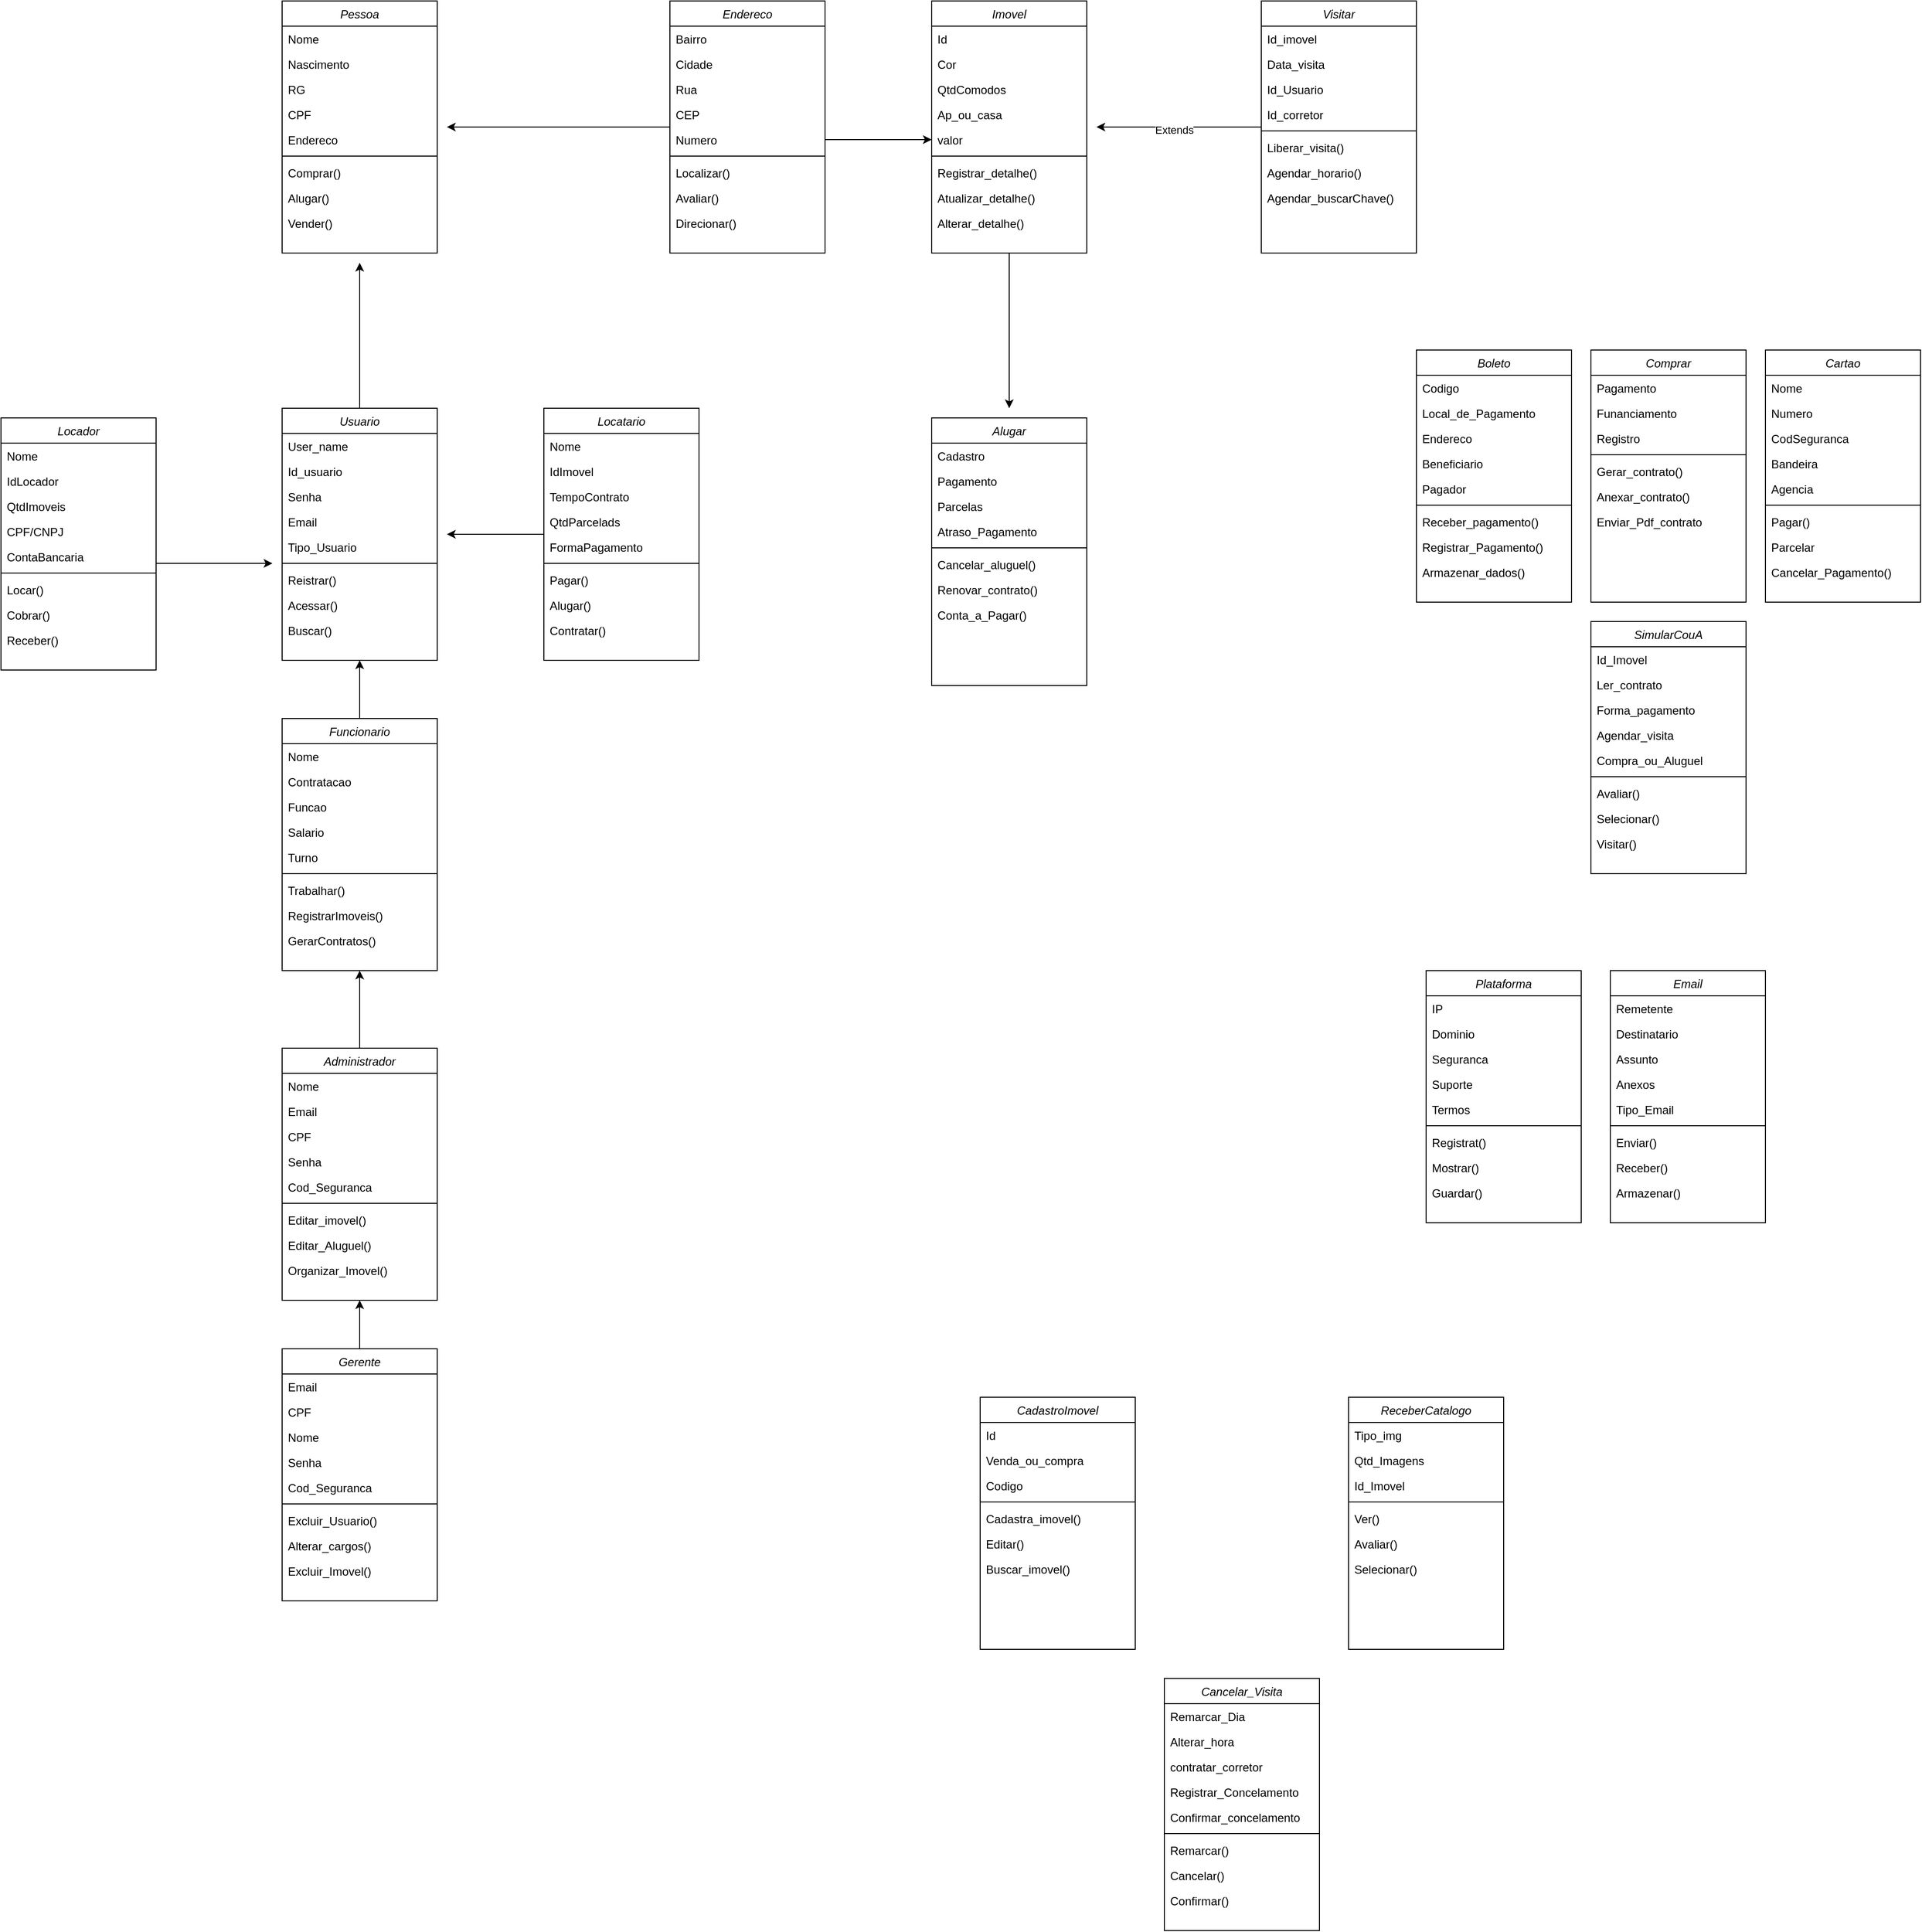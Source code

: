 <mxfile version="14.8.0" type="github">
  <diagram id="C5RBs43oDa-KdzZeNtuy" name="Page-1">
    <mxGraphModel dx="5000" dy="1837" grid="1" gridSize="10" guides="1" tooltips="1" connect="1" arrows="1" fold="1" page="1" pageScale="1" pageWidth="827" pageHeight="1169" math="0" shadow="0">
      <root>
        <mxCell id="WIyWlLk6GJQsqaUBKTNV-0" />
        <mxCell id="WIyWlLk6GJQsqaUBKTNV-1" parent="WIyWlLk6GJQsqaUBKTNV-0" />
        <mxCell id="zkfFHV4jXpPFQw0GAbJ--0" value="Pessoa" style="swimlane;fontStyle=2;align=center;verticalAlign=top;childLayout=stackLayout;horizontal=1;startSize=26;horizontalStack=0;resizeParent=1;resizeLast=0;collapsible=1;marginBottom=0;rounded=0;shadow=0;strokeWidth=1;" parent="WIyWlLk6GJQsqaUBKTNV-1" vertex="1">
          <mxGeometry x="-800" y="10" width="160" height="260" as="geometry">
            <mxRectangle x="240" y="70" width="160" height="26" as="alternateBounds" />
          </mxGeometry>
        </mxCell>
        <mxCell id="zkfFHV4jXpPFQw0GAbJ--1" value="Nome&#xa;" style="text;align=left;verticalAlign=top;spacingLeft=4;spacingRight=4;overflow=hidden;rotatable=0;points=[[0,0.5],[1,0.5]];portConstraint=eastwest;" parent="zkfFHV4jXpPFQw0GAbJ--0" vertex="1">
          <mxGeometry y="26" width="160" height="26" as="geometry" />
        </mxCell>
        <mxCell id="zkfFHV4jXpPFQw0GAbJ--2" value="Nascimento" style="text;align=left;verticalAlign=top;spacingLeft=4;spacingRight=4;overflow=hidden;rotatable=0;points=[[0,0.5],[1,0.5]];portConstraint=eastwest;rounded=0;shadow=0;html=0;" parent="zkfFHV4jXpPFQw0GAbJ--0" vertex="1">
          <mxGeometry y="52" width="160" height="26" as="geometry" />
        </mxCell>
        <mxCell id="Df-lAgor5MmoNdpRTVS--6" value="RG" style="text;strokeColor=none;fillColor=none;align=left;verticalAlign=top;spacingLeft=4;spacingRight=4;overflow=hidden;rotatable=0;points=[[0,0.5],[1,0.5]];portConstraint=eastwest;" vertex="1" parent="zkfFHV4jXpPFQw0GAbJ--0">
          <mxGeometry y="78" width="160" height="26" as="geometry" />
        </mxCell>
        <mxCell id="Df-lAgor5MmoNdpRTVS--7" value="CPF" style="text;strokeColor=none;fillColor=none;align=left;verticalAlign=top;spacingLeft=4;spacingRight=4;overflow=hidden;rotatable=0;points=[[0,0.5],[1,0.5]];portConstraint=eastwest;" vertex="1" parent="zkfFHV4jXpPFQw0GAbJ--0">
          <mxGeometry y="104" width="160" height="26" as="geometry" />
        </mxCell>
        <mxCell id="Df-lAgor5MmoNdpRTVS--8" value="Endereco" style="text;strokeColor=none;fillColor=none;align=left;verticalAlign=top;spacingLeft=4;spacingRight=4;overflow=hidden;rotatable=0;points=[[0,0.5],[1,0.5]];portConstraint=eastwest;" vertex="1" parent="zkfFHV4jXpPFQw0GAbJ--0">
          <mxGeometry y="130" width="160" height="26" as="geometry" />
        </mxCell>
        <mxCell id="Df-lAgor5MmoNdpRTVS--14" value="" style="line;strokeWidth=1;fillColor=none;align=left;verticalAlign=middle;spacingTop=-1;spacingLeft=3;spacingRight=3;rotatable=0;labelPosition=right;points=[];portConstraint=eastwest;" vertex="1" parent="zkfFHV4jXpPFQw0GAbJ--0">
          <mxGeometry y="156" width="160" height="8" as="geometry" />
        </mxCell>
        <mxCell id="Df-lAgor5MmoNdpRTVS--15" value="Comprar()" style="text;strokeColor=none;fillColor=none;align=left;verticalAlign=top;spacingLeft=4;spacingRight=4;overflow=hidden;rotatable=0;points=[[0,0.5],[1,0.5]];portConstraint=eastwest;" vertex="1" parent="zkfFHV4jXpPFQw0GAbJ--0">
          <mxGeometry y="164" width="160" height="26" as="geometry" />
        </mxCell>
        <mxCell id="Df-lAgor5MmoNdpRTVS--16" value="Alugar()" style="text;strokeColor=none;fillColor=none;align=left;verticalAlign=top;spacingLeft=4;spacingRight=4;overflow=hidden;rotatable=0;points=[[0,0.5],[1,0.5]];portConstraint=eastwest;" vertex="1" parent="zkfFHV4jXpPFQw0GAbJ--0">
          <mxGeometry y="190" width="160" height="26" as="geometry" />
        </mxCell>
        <mxCell id="Df-lAgor5MmoNdpRTVS--17" value="Vender()" style="text;strokeColor=none;fillColor=none;align=left;verticalAlign=top;spacingLeft=4;spacingRight=4;overflow=hidden;rotatable=0;points=[[0,0.5],[1,0.5]];portConstraint=eastwest;" vertex="1" parent="zkfFHV4jXpPFQw0GAbJ--0">
          <mxGeometry y="216" width="160" height="26" as="geometry" />
        </mxCell>
        <mxCell id="Df-lAgor5MmoNdpRTVS--220" value="" style="edgeStyle=orthogonalEdgeStyle;rounded=0;orthogonalLoop=1;jettySize=auto;html=1;" edge="1" parent="WIyWlLk6GJQsqaUBKTNV-1" source="Df-lAgor5MmoNdpRTVS--18">
          <mxGeometry relative="1" as="geometry">
            <mxPoint x="-810" y="590" as="targetPoint" />
            <Array as="points">
              <mxPoint x="-870" y="590" />
              <mxPoint x="-870" y="590" />
            </Array>
          </mxGeometry>
        </mxCell>
        <mxCell id="Df-lAgor5MmoNdpRTVS--18" value="Locador&#xa;" style="swimlane;fontStyle=2;align=center;verticalAlign=top;childLayout=stackLayout;horizontal=1;startSize=26;horizontalStack=0;resizeParent=1;resizeLast=0;collapsible=1;marginBottom=0;rounded=0;shadow=0;strokeWidth=1;" vertex="1" parent="WIyWlLk6GJQsqaUBKTNV-1">
          <mxGeometry x="-1090" y="440" width="160" height="260" as="geometry">
            <mxRectangle x="240" y="70" width="160" height="26" as="alternateBounds" />
          </mxGeometry>
        </mxCell>
        <mxCell id="Df-lAgor5MmoNdpRTVS--19" value="Nome&#xa;" style="text;align=left;verticalAlign=top;spacingLeft=4;spacingRight=4;overflow=hidden;rotatable=0;points=[[0,0.5],[1,0.5]];portConstraint=eastwest;" vertex="1" parent="Df-lAgor5MmoNdpRTVS--18">
          <mxGeometry y="26" width="160" height="26" as="geometry" />
        </mxCell>
        <mxCell id="Df-lAgor5MmoNdpRTVS--20" value="IdLocador" style="text;align=left;verticalAlign=top;spacingLeft=4;spacingRight=4;overflow=hidden;rotatable=0;points=[[0,0.5],[1,0.5]];portConstraint=eastwest;rounded=0;shadow=0;html=0;" vertex="1" parent="Df-lAgor5MmoNdpRTVS--18">
          <mxGeometry y="52" width="160" height="26" as="geometry" />
        </mxCell>
        <mxCell id="Df-lAgor5MmoNdpRTVS--21" value="QtdImoveis" style="text;strokeColor=none;fillColor=none;align=left;verticalAlign=top;spacingLeft=4;spacingRight=4;overflow=hidden;rotatable=0;points=[[0,0.5],[1,0.5]];portConstraint=eastwest;" vertex="1" parent="Df-lAgor5MmoNdpRTVS--18">
          <mxGeometry y="78" width="160" height="26" as="geometry" />
        </mxCell>
        <mxCell id="Df-lAgor5MmoNdpRTVS--22" value="CPF/CNPJ" style="text;strokeColor=none;fillColor=none;align=left;verticalAlign=top;spacingLeft=4;spacingRight=4;overflow=hidden;rotatable=0;points=[[0,0.5],[1,0.5]];portConstraint=eastwest;" vertex="1" parent="Df-lAgor5MmoNdpRTVS--18">
          <mxGeometry y="104" width="160" height="26" as="geometry" />
        </mxCell>
        <mxCell id="Df-lAgor5MmoNdpRTVS--23" value="ContaBancaria" style="text;strokeColor=none;fillColor=none;align=left;verticalAlign=top;spacingLeft=4;spacingRight=4;overflow=hidden;rotatable=0;points=[[0,0.5],[1,0.5]];portConstraint=eastwest;" vertex="1" parent="Df-lAgor5MmoNdpRTVS--18">
          <mxGeometry y="130" width="160" height="26" as="geometry" />
        </mxCell>
        <mxCell id="Df-lAgor5MmoNdpRTVS--24" value="" style="line;strokeWidth=1;fillColor=none;align=left;verticalAlign=middle;spacingTop=-1;spacingLeft=3;spacingRight=3;rotatable=0;labelPosition=right;points=[];portConstraint=eastwest;" vertex="1" parent="Df-lAgor5MmoNdpRTVS--18">
          <mxGeometry y="156" width="160" height="8" as="geometry" />
        </mxCell>
        <mxCell id="Df-lAgor5MmoNdpRTVS--25" value="Locar()" style="text;strokeColor=none;fillColor=none;align=left;verticalAlign=top;spacingLeft=4;spacingRight=4;overflow=hidden;rotatable=0;points=[[0,0.5],[1,0.5]];portConstraint=eastwest;" vertex="1" parent="Df-lAgor5MmoNdpRTVS--18">
          <mxGeometry y="164" width="160" height="26" as="geometry" />
        </mxCell>
        <mxCell id="Df-lAgor5MmoNdpRTVS--26" value="Cobrar()" style="text;strokeColor=none;fillColor=none;align=left;verticalAlign=top;spacingLeft=4;spacingRight=4;overflow=hidden;rotatable=0;points=[[0,0.5],[1,0.5]];portConstraint=eastwest;" vertex="1" parent="Df-lAgor5MmoNdpRTVS--18">
          <mxGeometry y="190" width="160" height="26" as="geometry" />
        </mxCell>
        <mxCell id="Df-lAgor5MmoNdpRTVS--27" value="Receber()" style="text;strokeColor=none;fillColor=none;align=left;verticalAlign=top;spacingLeft=4;spacingRight=4;overflow=hidden;rotatable=0;points=[[0,0.5],[1,0.5]];portConstraint=eastwest;" vertex="1" parent="Df-lAgor5MmoNdpRTVS--18">
          <mxGeometry y="216" width="160" height="26" as="geometry" />
        </mxCell>
        <mxCell id="Df-lAgor5MmoNdpRTVS--213" value="" style="edgeStyle=orthogonalEdgeStyle;rounded=0;orthogonalLoop=1;jettySize=auto;html=1;" edge="1" parent="WIyWlLk6GJQsqaUBKTNV-1" source="Df-lAgor5MmoNdpRTVS--28">
          <mxGeometry relative="1" as="geometry">
            <mxPoint x="-630" y="560" as="targetPoint" />
          </mxGeometry>
        </mxCell>
        <mxCell id="Df-lAgor5MmoNdpRTVS--28" value="Locatario" style="swimlane;fontStyle=2;align=center;verticalAlign=top;childLayout=stackLayout;horizontal=1;startSize=26;horizontalStack=0;resizeParent=1;resizeLast=0;collapsible=1;marginBottom=0;rounded=0;shadow=0;strokeWidth=1;" vertex="1" parent="WIyWlLk6GJQsqaUBKTNV-1">
          <mxGeometry x="-530" y="430" width="160" height="260" as="geometry">
            <mxRectangle x="240" y="70" width="160" height="26" as="alternateBounds" />
          </mxGeometry>
        </mxCell>
        <mxCell id="Df-lAgor5MmoNdpRTVS--29" value="Nome&#xa;" style="text;align=left;verticalAlign=top;spacingLeft=4;spacingRight=4;overflow=hidden;rotatable=0;points=[[0,0.5],[1,0.5]];portConstraint=eastwest;" vertex="1" parent="Df-lAgor5MmoNdpRTVS--28">
          <mxGeometry y="26" width="160" height="26" as="geometry" />
        </mxCell>
        <mxCell id="Df-lAgor5MmoNdpRTVS--30" value="IdImovel" style="text;align=left;verticalAlign=top;spacingLeft=4;spacingRight=4;overflow=hidden;rotatable=0;points=[[0,0.5],[1,0.5]];portConstraint=eastwest;rounded=0;shadow=0;html=0;" vertex="1" parent="Df-lAgor5MmoNdpRTVS--28">
          <mxGeometry y="52" width="160" height="26" as="geometry" />
        </mxCell>
        <mxCell id="Df-lAgor5MmoNdpRTVS--31" value="TempoContrato" style="text;strokeColor=none;fillColor=none;align=left;verticalAlign=top;spacingLeft=4;spacingRight=4;overflow=hidden;rotatable=0;points=[[0,0.5],[1,0.5]];portConstraint=eastwest;" vertex="1" parent="Df-lAgor5MmoNdpRTVS--28">
          <mxGeometry y="78" width="160" height="26" as="geometry" />
        </mxCell>
        <mxCell id="Df-lAgor5MmoNdpRTVS--32" value="QtdParcelads" style="text;strokeColor=none;fillColor=none;align=left;verticalAlign=top;spacingLeft=4;spacingRight=4;overflow=hidden;rotatable=0;points=[[0,0.5],[1,0.5]];portConstraint=eastwest;" vertex="1" parent="Df-lAgor5MmoNdpRTVS--28">
          <mxGeometry y="104" width="160" height="26" as="geometry" />
        </mxCell>
        <mxCell id="Df-lAgor5MmoNdpRTVS--33" value="FormaPagamento" style="text;strokeColor=none;fillColor=none;align=left;verticalAlign=top;spacingLeft=4;spacingRight=4;overflow=hidden;rotatable=0;points=[[0,0.5],[1,0.5]];portConstraint=eastwest;" vertex="1" parent="Df-lAgor5MmoNdpRTVS--28">
          <mxGeometry y="130" width="160" height="26" as="geometry" />
        </mxCell>
        <mxCell id="Df-lAgor5MmoNdpRTVS--34" value="" style="line;strokeWidth=1;fillColor=none;align=left;verticalAlign=middle;spacingTop=-1;spacingLeft=3;spacingRight=3;rotatable=0;labelPosition=right;points=[];portConstraint=eastwest;" vertex="1" parent="Df-lAgor5MmoNdpRTVS--28">
          <mxGeometry y="156" width="160" height="8" as="geometry" />
        </mxCell>
        <mxCell id="Df-lAgor5MmoNdpRTVS--35" value="Pagar()" style="text;strokeColor=none;fillColor=none;align=left;verticalAlign=top;spacingLeft=4;spacingRight=4;overflow=hidden;rotatable=0;points=[[0,0.5],[1,0.5]];portConstraint=eastwest;" vertex="1" parent="Df-lAgor5MmoNdpRTVS--28">
          <mxGeometry y="164" width="160" height="26" as="geometry" />
        </mxCell>
        <mxCell id="Df-lAgor5MmoNdpRTVS--36" value="Alugar()" style="text;strokeColor=none;fillColor=none;align=left;verticalAlign=top;spacingLeft=4;spacingRight=4;overflow=hidden;rotatable=0;points=[[0,0.5],[1,0.5]];portConstraint=eastwest;" vertex="1" parent="Df-lAgor5MmoNdpRTVS--28">
          <mxGeometry y="190" width="160" height="26" as="geometry" />
        </mxCell>
        <mxCell id="Df-lAgor5MmoNdpRTVS--37" value="Contratar()" style="text;strokeColor=none;fillColor=none;align=left;verticalAlign=top;spacingLeft=4;spacingRight=4;overflow=hidden;rotatable=0;points=[[0,0.5],[1,0.5]];portConstraint=eastwest;" vertex="1" parent="Df-lAgor5MmoNdpRTVS--28">
          <mxGeometry y="216" width="160" height="26" as="geometry" />
        </mxCell>
        <mxCell id="Df-lAgor5MmoNdpRTVS--223" value="" style="edgeStyle=orthogonalEdgeStyle;rounded=0;orthogonalLoop=1;jettySize=auto;html=1;" edge="1" parent="WIyWlLk6GJQsqaUBKTNV-1" source="Df-lAgor5MmoNdpRTVS--38">
          <mxGeometry relative="1" as="geometry">
            <mxPoint x="-720" y="690" as="targetPoint" />
            <Array as="points">
              <mxPoint x="-720" y="711" />
              <mxPoint x="-720" y="711" />
            </Array>
          </mxGeometry>
        </mxCell>
        <mxCell id="Df-lAgor5MmoNdpRTVS--38" value="Funcionario" style="swimlane;fontStyle=2;align=center;verticalAlign=top;childLayout=stackLayout;horizontal=1;startSize=26;horizontalStack=0;resizeParent=1;resizeLast=0;collapsible=1;marginBottom=0;rounded=0;shadow=0;strokeWidth=1;" vertex="1" parent="WIyWlLk6GJQsqaUBKTNV-1">
          <mxGeometry x="-800" y="750" width="160" height="260" as="geometry">
            <mxRectangle x="240" y="70" width="160" height="26" as="alternateBounds" />
          </mxGeometry>
        </mxCell>
        <mxCell id="Df-lAgor5MmoNdpRTVS--39" value="Nome&#xa;" style="text;align=left;verticalAlign=top;spacingLeft=4;spacingRight=4;overflow=hidden;rotatable=0;points=[[0,0.5],[1,0.5]];portConstraint=eastwest;" vertex="1" parent="Df-lAgor5MmoNdpRTVS--38">
          <mxGeometry y="26" width="160" height="26" as="geometry" />
        </mxCell>
        <mxCell id="Df-lAgor5MmoNdpRTVS--40" value="Contratacao" style="text;align=left;verticalAlign=top;spacingLeft=4;spacingRight=4;overflow=hidden;rotatable=0;points=[[0,0.5],[1,0.5]];portConstraint=eastwest;rounded=0;shadow=0;html=0;" vertex="1" parent="Df-lAgor5MmoNdpRTVS--38">
          <mxGeometry y="52" width="160" height="26" as="geometry" />
        </mxCell>
        <mxCell id="Df-lAgor5MmoNdpRTVS--41" value="Funcao" style="text;strokeColor=none;fillColor=none;align=left;verticalAlign=top;spacingLeft=4;spacingRight=4;overflow=hidden;rotatable=0;points=[[0,0.5],[1,0.5]];portConstraint=eastwest;" vertex="1" parent="Df-lAgor5MmoNdpRTVS--38">
          <mxGeometry y="78" width="160" height="26" as="geometry" />
        </mxCell>
        <mxCell id="Df-lAgor5MmoNdpRTVS--42" value="Salario" style="text;strokeColor=none;fillColor=none;align=left;verticalAlign=top;spacingLeft=4;spacingRight=4;overflow=hidden;rotatable=0;points=[[0,0.5],[1,0.5]];portConstraint=eastwest;" vertex="1" parent="Df-lAgor5MmoNdpRTVS--38">
          <mxGeometry y="104" width="160" height="26" as="geometry" />
        </mxCell>
        <mxCell id="Df-lAgor5MmoNdpRTVS--43" value="Turno" style="text;strokeColor=none;fillColor=none;align=left;verticalAlign=top;spacingLeft=4;spacingRight=4;overflow=hidden;rotatable=0;points=[[0,0.5],[1,0.5]];portConstraint=eastwest;" vertex="1" parent="Df-lAgor5MmoNdpRTVS--38">
          <mxGeometry y="130" width="160" height="26" as="geometry" />
        </mxCell>
        <mxCell id="Df-lAgor5MmoNdpRTVS--44" value="" style="line;strokeWidth=1;fillColor=none;align=left;verticalAlign=middle;spacingTop=-1;spacingLeft=3;spacingRight=3;rotatable=0;labelPosition=right;points=[];portConstraint=eastwest;" vertex="1" parent="Df-lAgor5MmoNdpRTVS--38">
          <mxGeometry y="156" width="160" height="8" as="geometry" />
        </mxCell>
        <mxCell id="Df-lAgor5MmoNdpRTVS--45" value="Trabalhar()" style="text;strokeColor=none;fillColor=none;align=left;verticalAlign=top;spacingLeft=4;spacingRight=4;overflow=hidden;rotatable=0;points=[[0,0.5],[1,0.5]];portConstraint=eastwest;" vertex="1" parent="Df-lAgor5MmoNdpRTVS--38">
          <mxGeometry y="164" width="160" height="26" as="geometry" />
        </mxCell>
        <mxCell id="Df-lAgor5MmoNdpRTVS--46" value="RegistrarImoveis()" style="text;strokeColor=none;fillColor=none;align=left;verticalAlign=top;spacingLeft=4;spacingRight=4;overflow=hidden;rotatable=0;points=[[0,0.5],[1,0.5]];portConstraint=eastwest;" vertex="1" parent="Df-lAgor5MmoNdpRTVS--38">
          <mxGeometry y="190" width="160" height="26" as="geometry" />
        </mxCell>
        <mxCell id="Df-lAgor5MmoNdpRTVS--47" value="GerarContratos()" style="text;strokeColor=none;fillColor=none;align=left;verticalAlign=top;spacingLeft=4;spacingRight=4;overflow=hidden;rotatable=0;points=[[0,0.5],[1,0.5]];portConstraint=eastwest;" vertex="1" parent="Df-lAgor5MmoNdpRTVS--38">
          <mxGeometry y="216" width="160" height="26" as="geometry" />
        </mxCell>
        <mxCell id="Df-lAgor5MmoNdpRTVS--48" value="Cartao&#xa;" style="swimlane;fontStyle=2;align=center;verticalAlign=top;childLayout=stackLayout;horizontal=1;startSize=26;horizontalStack=0;resizeParent=1;resizeLast=0;collapsible=1;marginBottom=0;rounded=0;shadow=0;strokeWidth=1;" vertex="1" parent="WIyWlLk6GJQsqaUBKTNV-1">
          <mxGeometry x="730" y="370" width="160" height="260" as="geometry">
            <mxRectangle x="240" y="70" width="160" height="26" as="alternateBounds" />
          </mxGeometry>
        </mxCell>
        <mxCell id="Df-lAgor5MmoNdpRTVS--49" value="Nome&#xa;" style="text;align=left;verticalAlign=top;spacingLeft=4;spacingRight=4;overflow=hidden;rotatable=0;points=[[0,0.5],[1,0.5]];portConstraint=eastwest;" vertex="1" parent="Df-lAgor5MmoNdpRTVS--48">
          <mxGeometry y="26" width="160" height="26" as="geometry" />
        </mxCell>
        <mxCell id="Df-lAgor5MmoNdpRTVS--50" value="Numero" style="text;align=left;verticalAlign=top;spacingLeft=4;spacingRight=4;overflow=hidden;rotatable=0;points=[[0,0.5],[1,0.5]];portConstraint=eastwest;rounded=0;shadow=0;html=0;" vertex="1" parent="Df-lAgor5MmoNdpRTVS--48">
          <mxGeometry y="52" width="160" height="26" as="geometry" />
        </mxCell>
        <mxCell id="Df-lAgor5MmoNdpRTVS--51" value="CodSeguranca" style="text;strokeColor=none;fillColor=none;align=left;verticalAlign=top;spacingLeft=4;spacingRight=4;overflow=hidden;rotatable=0;points=[[0,0.5],[1,0.5]];portConstraint=eastwest;" vertex="1" parent="Df-lAgor5MmoNdpRTVS--48">
          <mxGeometry y="78" width="160" height="26" as="geometry" />
        </mxCell>
        <mxCell id="Df-lAgor5MmoNdpRTVS--52" value="Bandeira" style="text;strokeColor=none;fillColor=none;align=left;verticalAlign=top;spacingLeft=4;spacingRight=4;overflow=hidden;rotatable=0;points=[[0,0.5],[1,0.5]];portConstraint=eastwest;" vertex="1" parent="Df-lAgor5MmoNdpRTVS--48">
          <mxGeometry y="104" width="160" height="26" as="geometry" />
        </mxCell>
        <mxCell id="Df-lAgor5MmoNdpRTVS--53" value="Agencia" style="text;strokeColor=none;fillColor=none;align=left;verticalAlign=top;spacingLeft=4;spacingRight=4;overflow=hidden;rotatable=0;points=[[0,0.5],[1,0.5]];portConstraint=eastwest;" vertex="1" parent="Df-lAgor5MmoNdpRTVS--48">
          <mxGeometry y="130" width="160" height="26" as="geometry" />
        </mxCell>
        <mxCell id="Df-lAgor5MmoNdpRTVS--54" value="" style="line;strokeWidth=1;fillColor=none;align=left;verticalAlign=middle;spacingTop=-1;spacingLeft=3;spacingRight=3;rotatable=0;labelPosition=right;points=[];portConstraint=eastwest;" vertex="1" parent="Df-lAgor5MmoNdpRTVS--48">
          <mxGeometry y="156" width="160" height="8" as="geometry" />
        </mxCell>
        <mxCell id="Df-lAgor5MmoNdpRTVS--55" value="Pagar()" style="text;strokeColor=none;fillColor=none;align=left;verticalAlign=top;spacingLeft=4;spacingRight=4;overflow=hidden;rotatable=0;points=[[0,0.5],[1,0.5]];portConstraint=eastwest;" vertex="1" parent="Df-lAgor5MmoNdpRTVS--48">
          <mxGeometry y="164" width="160" height="26" as="geometry" />
        </mxCell>
        <mxCell id="Df-lAgor5MmoNdpRTVS--56" value="Parcelar" style="text;strokeColor=none;fillColor=none;align=left;verticalAlign=top;spacingLeft=4;spacingRight=4;overflow=hidden;rotatable=0;points=[[0,0.5],[1,0.5]];portConstraint=eastwest;" vertex="1" parent="Df-lAgor5MmoNdpRTVS--48">
          <mxGeometry y="190" width="160" height="26" as="geometry" />
        </mxCell>
        <mxCell id="Df-lAgor5MmoNdpRTVS--57" value="Cancelar_Pagamento()" style="text;strokeColor=none;fillColor=none;align=left;verticalAlign=top;spacingLeft=4;spacingRight=4;overflow=hidden;rotatable=0;points=[[0,0.5],[1,0.5]];portConstraint=eastwest;" vertex="1" parent="Df-lAgor5MmoNdpRTVS--48">
          <mxGeometry y="216" width="160" height="26" as="geometry" />
        </mxCell>
        <mxCell id="Df-lAgor5MmoNdpRTVS--231" value="" style="edgeStyle=orthogonalEdgeStyle;rounded=0;orthogonalLoop=1;jettySize=auto;html=1;" edge="1" parent="WIyWlLk6GJQsqaUBKTNV-1" source="Df-lAgor5MmoNdpRTVS--59">
          <mxGeometry relative="1" as="geometry">
            <mxPoint x="-50" y="430" as="targetPoint" />
          </mxGeometry>
        </mxCell>
        <mxCell id="Df-lAgor5MmoNdpRTVS--59" value="Imovel" style="swimlane;fontStyle=2;align=center;verticalAlign=top;childLayout=stackLayout;horizontal=1;startSize=26;horizontalStack=0;resizeParent=1;resizeLast=0;collapsible=1;marginBottom=0;rounded=0;shadow=0;strokeWidth=1;" vertex="1" parent="WIyWlLk6GJQsqaUBKTNV-1">
          <mxGeometry x="-130" y="10" width="160" height="260" as="geometry">
            <mxRectangle x="240" y="70" width="160" height="26" as="alternateBounds" />
          </mxGeometry>
        </mxCell>
        <mxCell id="Df-lAgor5MmoNdpRTVS--60" value="Id" style="text;align=left;verticalAlign=top;spacingLeft=4;spacingRight=4;overflow=hidden;rotatable=0;points=[[0,0.5],[1,0.5]];portConstraint=eastwest;" vertex="1" parent="Df-lAgor5MmoNdpRTVS--59">
          <mxGeometry y="26" width="160" height="26" as="geometry" />
        </mxCell>
        <mxCell id="Df-lAgor5MmoNdpRTVS--61" value="Cor" style="text;align=left;verticalAlign=top;spacingLeft=4;spacingRight=4;overflow=hidden;rotatable=0;points=[[0,0.5],[1,0.5]];portConstraint=eastwest;rounded=0;shadow=0;html=0;" vertex="1" parent="Df-lAgor5MmoNdpRTVS--59">
          <mxGeometry y="52" width="160" height="26" as="geometry" />
        </mxCell>
        <mxCell id="Df-lAgor5MmoNdpRTVS--62" value="QtdComodos" style="text;strokeColor=none;fillColor=none;align=left;verticalAlign=top;spacingLeft=4;spacingRight=4;overflow=hidden;rotatable=0;points=[[0,0.5],[1,0.5]];portConstraint=eastwest;" vertex="1" parent="Df-lAgor5MmoNdpRTVS--59">
          <mxGeometry y="78" width="160" height="26" as="geometry" />
        </mxCell>
        <mxCell id="Df-lAgor5MmoNdpRTVS--63" value="Ap_ou_casa" style="text;strokeColor=none;fillColor=none;align=left;verticalAlign=top;spacingLeft=4;spacingRight=4;overflow=hidden;rotatable=0;points=[[0,0.5],[1,0.5]];portConstraint=eastwest;" vertex="1" parent="Df-lAgor5MmoNdpRTVS--59">
          <mxGeometry y="104" width="160" height="26" as="geometry" />
        </mxCell>
        <mxCell id="Df-lAgor5MmoNdpRTVS--64" value="valor" style="text;strokeColor=none;fillColor=none;align=left;verticalAlign=top;spacingLeft=4;spacingRight=4;overflow=hidden;rotatable=0;points=[[0,0.5],[1,0.5]];portConstraint=eastwest;" vertex="1" parent="Df-lAgor5MmoNdpRTVS--59">
          <mxGeometry y="130" width="160" height="26" as="geometry" />
        </mxCell>
        <mxCell id="Df-lAgor5MmoNdpRTVS--65" value="" style="line;strokeWidth=1;fillColor=none;align=left;verticalAlign=middle;spacingTop=-1;spacingLeft=3;spacingRight=3;rotatable=0;labelPosition=right;points=[];portConstraint=eastwest;" vertex="1" parent="Df-lAgor5MmoNdpRTVS--59">
          <mxGeometry y="156" width="160" height="8" as="geometry" />
        </mxCell>
        <mxCell id="Df-lAgor5MmoNdpRTVS--66" value="Registrar_detalhe()" style="text;strokeColor=none;fillColor=none;align=left;verticalAlign=top;spacingLeft=4;spacingRight=4;overflow=hidden;rotatable=0;points=[[0,0.5],[1,0.5]];portConstraint=eastwest;" vertex="1" parent="Df-lAgor5MmoNdpRTVS--59">
          <mxGeometry y="164" width="160" height="26" as="geometry" />
        </mxCell>
        <mxCell id="Df-lAgor5MmoNdpRTVS--67" value="Atualizar_detalhe()" style="text;strokeColor=none;fillColor=none;align=left;verticalAlign=top;spacingLeft=4;spacingRight=4;overflow=hidden;rotatable=0;points=[[0,0.5],[1,0.5]];portConstraint=eastwest;" vertex="1" parent="Df-lAgor5MmoNdpRTVS--59">
          <mxGeometry y="190" width="160" height="26" as="geometry" />
        </mxCell>
        <mxCell id="Df-lAgor5MmoNdpRTVS--68" value="Alterar_detalhe()" style="text;strokeColor=none;fillColor=none;align=left;verticalAlign=top;spacingLeft=4;spacingRight=4;overflow=hidden;rotatable=0;points=[[0,0.5],[1,0.5]];portConstraint=eastwest;" vertex="1" parent="Df-lAgor5MmoNdpRTVS--59">
          <mxGeometry y="216" width="160" height="26" as="geometry" />
        </mxCell>
        <mxCell id="Df-lAgor5MmoNdpRTVS--69" value="CadastroImovel" style="swimlane;fontStyle=2;align=center;verticalAlign=top;childLayout=stackLayout;horizontal=1;startSize=26;horizontalStack=0;resizeParent=1;resizeLast=0;collapsible=1;marginBottom=0;rounded=0;shadow=0;strokeWidth=1;" vertex="1" parent="WIyWlLk6GJQsqaUBKTNV-1">
          <mxGeometry x="-80" y="1450" width="160" height="260" as="geometry">
            <mxRectangle x="240" y="70" width="160" height="26" as="alternateBounds" />
          </mxGeometry>
        </mxCell>
        <mxCell id="Df-lAgor5MmoNdpRTVS--70" value="Id" style="text;align=left;verticalAlign=top;spacingLeft=4;spacingRight=4;overflow=hidden;rotatable=0;points=[[0,0.5],[1,0.5]];portConstraint=eastwest;" vertex="1" parent="Df-lAgor5MmoNdpRTVS--69">
          <mxGeometry y="26" width="160" height="26" as="geometry" />
        </mxCell>
        <mxCell id="Df-lAgor5MmoNdpRTVS--71" value="Venda_ou_compra" style="text;align=left;verticalAlign=top;spacingLeft=4;spacingRight=4;overflow=hidden;rotatable=0;points=[[0,0.5],[1,0.5]];portConstraint=eastwest;rounded=0;shadow=0;html=0;" vertex="1" parent="Df-lAgor5MmoNdpRTVS--69">
          <mxGeometry y="52" width="160" height="26" as="geometry" />
        </mxCell>
        <mxCell id="Df-lAgor5MmoNdpRTVS--72" value="Codigo" style="text;strokeColor=none;fillColor=none;align=left;verticalAlign=top;spacingLeft=4;spacingRight=4;overflow=hidden;rotatable=0;points=[[0,0.5],[1,0.5]];portConstraint=eastwest;" vertex="1" parent="Df-lAgor5MmoNdpRTVS--69">
          <mxGeometry y="78" width="160" height="26" as="geometry" />
        </mxCell>
        <mxCell id="Df-lAgor5MmoNdpRTVS--75" value="" style="line;strokeWidth=1;fillColor=none;align=left;verticalAlign=middle;spacingTop=-1;spacingLeft=3;spacingRight=3;rotatable=0;labelPosition=right;points=[];portConstraint=eastwest;" vertex="1" parent="Df-lAgor5MmoNdpRTVS--69">
          <mxGeometry y="104" width="160" height="8" as="geometry" />
        </mxCell>
        <mxCell id="Df-lAgor5MmoNdpRTVS--76" value="Cadastra_imovel()" style="text;strokeColor=none;fillColor=none;align=left;verticalAlign=top;spacingLeft=4;spacingRight=4;overflow=hidden;rotatable=0;points=[[0,0.5],[1,0.5]];portConstraint=eastwest;" vertex="1" parent="Df-lAgor5MmoNdpRTVS--69">
          <mxGeometry y="112" width="160" height="26" as="geometry" />
        </mxCell>
        <mxCell id="Df-lAgor5MmoNdpRTVS--77" value="Editar()" style="text;strokeColor=none;fillColor=none;align=left;verticalAlign=top;spacingLeft=4;spacingRight=4;overflow=hidden;rotatable=0;points=[[0,0.5],[1,0.5]];portConstraint=eastwest;" vertex="1" parent="Df-lAgor5MmoNdpRTVS--69">
          <mxGeometry y="138" width="160" height="26" as="geometry" />
        </mxCell>
        <mxCell id="Df-lAgor5MmoNdpRTVS--78" value="Buscar_imovel()" style="text;strokeColor=none;fillColor=none;align=left;verticalAlign=top;spacingLeft=4;spacingRight=4;overflow=hidden;rotatable=0;points=[[0,0.5],[1,0.5]];portConstraint=eastwest;" vertex="1" parent="Df-lAgor5MmoNdpRTVS--69">
          <mxGeometry y="164" width="160" height="26" as="geometry" />
        </mxCell>
        <mxCell id="Df-lAgor5MmoNdpRTVS--228" value="" style="edgeStyle=orthogonalEdgeStyle;rounded=0;orthogonalLoop=1;jettySize=auto;html=1;" edge="1" parent="WIyWlLk6GJQsqaUBKTNV-1" source="Df-lAgor5MmoNdpRTVS--79">
          <mxGeometry relative="1" as="geometry">
            <mxPoint x="40" y="140" as="targetPoint" />
          </mxGeometry>
        </mxCell>
        <mxCell id="Df-lAgor5MmoNdpRTVS--229" value="Extends" style="edgeLabel;html=1;align=center;verticalAlign=middle;resizable=0;points=[];" vertex="1" connectable="0" parent="Df-lAgor5MmoNdpRTVS--228">
          <mxGeometry x="0.059" y="2" relative="1" as="geometry">
            <mxPoint as="offset" />
          </mxGeometry>
        </mxCell>
        <mxCell id="Df-lAgor5MmoNdpRTVS--79" value="Visitar" style="swimlane;fontStyle=2;align=center;verticalAlign=top;childLayout=stackLayout;horizontal=1;startSize=26;horizontalStack=0;resizeParent=1;resizeLast=0;collapsible=1;marginBottom=0;rounded=0;shadow=0;strokeWidth=1;" vertex="1" parent="WIyWlLk6GJQsqaUBKTNV-1">
          <mxGeometry x="210" y="10" width="160" height="260" as="geometry">
            <mxRectangle x="240" y="70" width="160" height="26" as="alternateBounds" />
          </mxGeometry>
        </mxCell>
        <mxCell id="Df-lAgor5MmoNdpRTVS--80" value="Id_imovel" style="text;align=left;verticalAlign=top;spacingLeft=4;spacingRight=4;overflow=hidden;rotatable=0;points=[[0,0.5],[1,0.5]];portConstraint=eastwest;" vertex="1" parent="Df-lAgor5MmoNdpRTVS--79">
          <mxGeometry y="26" width="160" height="26" as="geometry" />
        </mxCell>
        <mxCell id="Df-lAgor5MmoNdpRTVS--81" value="Data_visita" style="text;align=left;verticalAlign=top;spacingLeft=4;spacingRight=4;overflow=hidden;rotatable=0;points=[[0,0.5],[1,0.5]];portConstraint=eastwest;rounded=0;shadow=0;html=0;" vertex="1" parent="Df-lAgor5MmoNdpRTVS--79">
          <mxGeometry y="52" width="160" height="26" as="geometry" />
        </mxCell>
        <mxCell id="Df-lAgor5MmoNdpRTVS--82" value="Id_Usuario" style="text;strokeColor=none;fillColor=none;align=left;verticalAlign=top;spacingLeft=4;spacingRight=4;overflow=hidden;rotatable=0;points=[[0,0.5],[1,0.5]];portConstraint=eastwest;" vertex="1" parent="Df-lAgor5MmoNdpRTVS--79">
          <mxGeometry y="78" width="160" height="26" as="geometry" />
        </mxCell>
        <mxCell id="Df-lAgor5MmoNdpRTVS--83" value="Id_corretor" style="text;strokeColor=none;fillColor=none;align=left;verticalAlign=top;spacingLeft=4;spacingRight=4;overflow=hidden;rotatable=0;points=[[0,0.5],[1,0.5]];portConstraint=eastwest;" vertex="1" parent="Df-lAgor5MmoNdpRTVS--79">
          <mxGeometry y="104" width="160" height="26" as="geometry" />
        </mxCell>
        <mxCell id="Df-lAgor5MmoNdpRTVS--85" value="" style="line;strokeWidth=1;fillColor=none;align=left;verticalAlign=middle;spacingTop=-1;spacingLeft=3;spacingRight=3;rotatable=0;labelPosition=right;points=[];portConstraint=eastwest;" vertex="1" parent="Df-lAgor5MmoNdpRTVS--79">
          <mxGeometry y="130" width="160" height="8" as="geometry" />
        </mxCell>
        <mxCell id="Df-lAgor5MmoNdpRTVS--86" value="Liberar_visita()" style="text;strokeColor=none;fillColor=none;align=left;verticalAlign=top;spacingLeft=4;spacingRight=4;overflow=hidden;rotatable=0;points=[[0,0.5],[1,0.5]];portConstraint=eastwest;" vertex="1" parent="Df-lAgor5MmoNdpRTVS--79">
          <mxGeometry y="138" width="160" height="26" as="geometry" />
        </mxCell>
        <mxCell id="Df-lAgor5MmoNdpRTVS--87" value="Agendar_horario()" style="text;strokeColor=none;fillColor=none;align=left;verticalAlign=top;spacingLeft=4;spacingRight=4;overflow=hidden;rotatable=0;points=[[0,0.5],[1,0.5]];portConstraint=eastwest;" vertex="1" parent="Df-lAgor5MmoNdpRTVS--79">
          <mxGeometry y="164" width="160" height="26" as="geometry" />
        </mxCell>
        <mxCell id="Df-lAgor5MmoNdpRTVS--88" value="Agendar_buscarChave()" style="text;strokeColor=none;fillColor=none;align=left;verticalAlign=top;spacingLeft=4;spacingRight=4;overflow=hidden;rotatable=0;points=[[0,0.5],[1,0.5]];portConstraint=eastwest;" vertex="1" parent="Df-lAgor5MmoNdpRTVS--79">
          <mxGeometry y="190" width="160" height="26" as="geometry" />
        </mxCell>
        <mxCell id="Df-lAgor5MmoNdpRTVS--89" value="Alugar" style="swimlane;fontStyle=2;align=center;verticalAlign=top;childLayout=stackLayout;horizontal=1;startSize=26;horizontalStack=0;resizeParent=1;resizeLast=0;collapsible=1;marginBottom=0;rounded=0;shadow=0;strokeWidth=1;" vertex="1" parent="WIyWlLk6GJQsqaUBKTNV-1">
          <mxGeometry x="-130" y="440" width="160" height="276" as="geometry">
            <mxRectangle x="240" y="70" width="160" height="26" as="alternateBounds" />
          </mxGeometry>
        </mxCell>
        <mxCell id="Df-lAgor5MmoNdpRTVS--90" value="Cadastro" style="text;align=left;verticalAlign=top;spacingLeft=4;spacingRight=4;overflow=hidden;rotatable=0;points=[[0,0.5],[1,0.5]];portConstraint=eastwest;" vertex="1" parent="Df-lAgor5MmoNdpRTVS--89">
          <mxGeometry y="26" width="160" height="26" as="geometry" />
        </mxCell>
        <mxCell id="Df-lAgor5MmoNdpRTVS--91" value="Pagamento" style="text;align=left;verticalAlign=top;spacingLeft=4;spacingRight=4;overflow=hidden;rotatable=0;points=[[0,0.5],[1,0.5]];portConstraint=eastwest;rounded=0;shadow=0;html=0;" vertex="1" parent="Df-lAgor5MmoNdpRTVS--89">
          <mxGeometry y="52" width="160" height="26" as="geometry" />
        </mxCell>
        <mxCell id="Df-lAgor5MmoNdpRTVS--92" value="Parcelas" style="text;strokeColor=none;fillColor=none;align=left;verticalAlign=top;spacingLeft=4;spacingRight=4;overflow=hidden;rotatable=0;points=[[0,0.5],[1,0.5]];portConstraint=eastwest;" vertex="1" parent="Df-lAgor5MmoNdpRTVS--89">
          <mxGeometry y="78" width="160" height="26" as="geometry" />
        </mxCell>
        <mxCell id="Df-lAgor5MmoNdpRTVS--93" value="Atraso_Pagamento" style="text;strokeColor=none;fillColor=none;align=left;verticalAlign=top;spacingLeft=4;spacingRight=4;overflow=hidden;rotatable=0;points=[[0,0.5],[1,0.5]];portConstraint=eastwest;" vertex="1" parent="Df-lAgor5MmoNdpRTVS--89">
          <mxGeometry y="104" width="160" height="26" as="geometry" />
        </mxCell>
        <mxCell id="Df-lAgor5MmoNdpRTVS--95" value="" style="line;strokeWidth=1;fillColor=none;align=left;verticalAlign=middle;spacingTop=-1;spacingLeft=3;spacingRight=3;rotatable=0;labelPosition=right;points=[];portConstraint=eastwest;" vertex="1" parent="Df-lAgor5MmoNdpRTVS--89">
          <mxGeometry y="130" width="160" height="8" as="geometry" />
        </mxCell>
        <mxCell id="Df-lAgor5MmoNdpRTVS--96" value="Cancelar_aluguel()" style="text;strokeColor=none;fillColor=none;align=left;verticalAlign=top;spacingLeft=4;spacingRight=4;overflow=hidden;rotatable=0;points=[[0,0.5],[1,0.5]];portConstraint=eastwest;" vertex="1" parent="Df-lAgor5MmoNdpRTVS--89">
          <mxGeometry y="138" width="160" height="26" as="geometry" />
        </mxCell>
        <mxCell id="Df-lAgor5MmoNdpRTVS--97" value="Renovar_contrato()" style="text;strokeColor=none;fillColor=none;align=left;verticalAlign=top;spacingLeft=4;spacingRight=4;overflow=hidden;rotatable=0;points=[[0,0.5],[1,0.5]];portConstraint=eastwest;" vertex="1" parent="Df-lAgor5MmoNdpRTVS--89">
          <mxGeometry y="164" width="160" height="26" as="geometry" />
        </mxCell>
        <mxCell id="Df-lAgor5MmoNdpRTVS--98" value="Conta_a_Pagar()" style="text;strokeColor=none;fillColor=none;align=left;verticalAlign=top;spacingLeft=4;spacingRight=4;overflow=hidden;rotatable=0;points=[[0,0.5],[1,0.5]];portConstraint=eastwest;" vertex="1" parent="Df-lAgor5MmoNdpRTVS--89">
          <mxGeometry y="190" width="160" height="26" as="geometry" />
        </mxCell>
        <mxCell id="Df-lAgor5MmoNdpRTVS--99" value="Comprar" style="swimlane;fontStyle=2;align=center;verticalAlign=top;childLayout=stackLayout;horizontal=1;startSize=26;horizontalStack=0;resizeParent=1;resizeLast=0;collapsible=1;marginBottom=0;rounded=0;shadow=0;strokeWidth=1;" vertex="1" parent="WIyWlLk6GJQsqaUBKTNV-1">
          <mxGeometry x="550" y="370" width="160" height="260" as="geometry">
            <mxRectangle x="240" y="70" width="160" height="26" as="alternateBounds" />
          </mxGeometry>
        </mxCell>
        <mxCell id="Df-lAgor5MmoNdpRTVS--100" value="Pagamento" style="text;align=left;verticalAlign=top;spacingLeft=4;spacingRight=4;overflow=hidden;rotatable=0;points=[[0,0.5],[1,0.5]];portConstraint=eastwest;" vertex="1" parent="Df-lAgor5MmoNdpRTVS--99">
          <mxGeometry y="26" width="160" height="26" as="geometry" />
        </mxCell>
        <mxCell id="Df-lAgor5MmoNdpRTVS--101" value="Funanciamento" style="text;align=left;verticalAlign=top;spacingLeft=4;spacingRight=4;overflow=hidden;rotatable=0;points=[[0,0.5],[1,0.5]];portConstraint=eastwest;rounded=0;shadow=0;html=0;" vertex="1" parent="Df-lAgor5MmoNdpRTVS--99">
          <mxGeometry y="52" width="160" height="26" as="geometry" />
        </mxCell>
        <mxCell id="Df-lAgor5MmoNdpRTVS--102" value="Registro" style="text;strokeColor=none;fillColor=none;align=left;verticalAlign=top;spacingLeft=4;spacingRight=4;overflow=hidden;rotatable=0;points=[[0,0.5],[1,0.5]];portConstraint=eastwest;" vertex="1" parent="Df-lAgor5MmoNdpRTVS--99">
          <mxGeometry y="78" width="160" height="26" as="geometry" />
        </mxCell>
        <mxCell id="Df-lAgor5MmoNdpRTVS--105" value="" style="line;strokeWidth=1;fillColor=none;align=left;verticalAlign=middle;spacingTop=-1;spacingLeft=3;spacingRight=3;rotatable=0;labelPosition=right;points=[];portConstraint=eastwest;" vertex="1" parent="Df-lAgor5MmoNdpRTVS--99">
          <mxGeometry y="104" width="160" height="8" as="geometry" />
        </mxCell>
        <mxCell id="Df-lAgor5MmoNdpRTVS--106" value="Gerar_contrato()" style="text;strokeColor=none;fillColor=none;align=left;verticalAlign=top;spacingLeft=4;spacingRight=4;overflow=hidden;rotatable=0;points=[[0,0.5],[1,0.5]];portConstraint=eastwest;" vertex="1" parent="Df-lAgor5MmoNdpRTVS--99">
          <mxGeometry y="112" width="160" height="26" as="geometry" />
        </mxCell>
        <mxCell id="Df-lAgor5MmoNdpRTVS--107" value="Anexar_contrato()" style="text;strokeColor=none;fillColor=none;align=left;verticalAlign=top;spacingLeft=4;spacingRight=4;overflow=hidden;rotatable=0;points=[[0,0.5],[1,0.5]];portConstraint=eastwest;" vertex="1" parent="Df-lAgor5MmoNdpRTVS--99">
          <mxGeometry y="138" width="160" height="26" as="geometry" />
        </mxCell>
        <mxCell id="Df-lAgor5MmoNdpRTVS--108" value="Enviar_Pdf_contrato" style="text;strokeColor=none;fillColor=none;align=left;verticalAlign=top;spacingLeft=4;spacingRight=4;overflow=hidden;rotatable=0;points=[[0,0.5],[1,0.5]];portConstraint=eastwest;" vertex="1" parent="Df-lAgor5MmoNdpRTVS--99">
          <mxGeometry y="164" width="160" height="26" as="geometry" />
        </mxCell>
        <mxCell id="Df-lAgor5MmoNdpRTVS--225" value="" style="edgeStyle=orthogonalEdgeStyle;rounded=0;orthogonalLoop=1;jettySize=auto;html=1;" edge="1" parent="WIyWlLk6GJQsqaUBKTNV-1" source="Df-lAgor5MmoNdpRTVS--109">
          <mxGeometry relative="1" as="geometry">
            <mxPoint x="-630" y="140" as="targetPoint" />
          </mxGeometry>
        </mxCell>
        <mxCell id="Df-lAgor5MmoNdpRTVS--109" value="Endereco" style="swimlane;fontStyle=2;align=center;verticalAlign=top;childLayout=stackLayout;horizontal=1;startSize=26;horizontalStack=0;resizeParent=1;resizeLast=0;collapsible=1;marginBottom=0;rounded=0;shadow=0;strokeWidth=1;" vertex="1" parent="WIyWlLk6GJQsqaUBKTNV-1">
          <mxGeometry x="-400" y="10" width="160" height="260" as="geometry">
            <mxRectangle x="240" y="70" width="160" height="26" as="alternateBounds" />
          </mxGeometry>
        </mxCell>
        <mxCell id="Df-lAgor5MmoNdpRTVS--111" value="Bairro" style="text;align=left;verticalAlign=top;spacingLeft=4;spacingRight=4;overflow=hidden;rotatable=0;points=[[0,0.5],[1,0.5]];portConstraint=eastwest;rounded=0;shadow=0;html=0;" vertex="1" parent="Df-lAgor5MmoNdpRTVS--109">
          <mxGeometry y="26" width="160" height="26" as="geometry" />
        </mxCell>
        <mxCell id="Df-lAgor5MmoNdpRTVS--112" value="Cidade" style="text;strokeColor=none;fillColor=none;align=left;verticalAlign=top;spacingLeft=4;spacingRight=4;overflow=hidden;rotatable=0;points=[[0,0.5],[1,0.5]];portConstraint=eastwest;" vertex="1" parent="Df-lAgor5MmoNdpRTVS--109">
          <mxGeometry y="52" width="160" height="26" as="geometry" />
        </mxCell>
        <mxCell id="Df-lAgor5MmoNdpRTVS--110" value="Rua" style="text;align=left;verticalAlign=top;spacingLeft=4;spacingRight=4;overflow=hidden;rotatable=0;points=[[0,0.5],[1,0.5]];portConstraint=eastwest;" vertex="1" parent="Df-lAgor5MmoNdpRTVS--109">
          <mxGeometry y="78" width="160" height="26" as="geometry" />
        </mxCell>
        <mxCell id="Df-lAgor5MmoNdpRTVS--113" value="CEP" style="text;strokeColor=none;fillColor=none;align=left;verticalAlign=top;spacingLeft=4;spacingRight=4;overflow=hidden;rotatable=0;points=[[0,0.5],[1,0.5]];portConstraint=eastwest;" vertex="1" parent="Df-lAgor5MmoNdpRTVS--109">
          <mxGeometry y="104" width="160" height="26" as="geometry" />
        </mxCell>
        <mxCell id="Df-lAgor5MmoNdpRTVS--114" value="Numero" style="text;strokeColor=none;fillColor=none;align=left;verticalAlign=top;spacingLeft=4;spacingRight=4;overflow=hidden;rotatable=0;points=[[0,0.5],[1,0.5]];portConstraint=eastwest;" vertex="1" parent="Df-lAgor5MmoNdpRTVS--109">
          <mxGeometry y="130" width="160" height="26" as="geometry" />
        </mxCell>
        <mxCell id="Df-lAgor5MmoNdpRTVS--115" value="" style="line;strokeWidth=1;fillColor=none;align=left;verticalAlign=middle;spacingTop=-1;spacingLeft=3;spacingRight=3;rotatable=0;labelPosition=right;points=[];portConstraint=eastwest;" vertex="1" parent="Df-lAgor5MmoNdpRTVS--109">
          <mxGeometry y="156" width="160" height="8" as="geometry" />
        </mxCell>
        <mxCell id="Df-lAgor5MmoNdpRTVS--116" value="Localizar()" style="text;strokeColor=none;fillColor=none;align=left;verticalAlign=top;spacingLeft=4;spacingRight=4;overflow=hidden;rotatable=0;points=[[0,0.5],[1,0.5]];portConstraint=eastwest;" vertex="1" parent="Df-lAgor5MmoNdpRTVS--109">
          <mxGeometry y="164" width="160" height="26" as="geometry" />
        </mxCell>
        <mxCell id="Df-lAgor5MmoNdpRTVS--117" value="Avaliar()" style="text;strokeColor=none;fillColor=none;align=left;verticalAlign=top;spacingLeft=4;spacingRight=4;overflow=hidden;rotatable=0;points=[[0,0.5],[1,0.5]];portConstraint=eastwest;" vertex="1" parent="Df-lAgor5MmoNdpRTVS--109">
          <mxGeometry y="190" width="160" height="26" as="geometry" />
        </mxCell>
        <mxCell id="Df-lAgor5MmoNdpRTVS--118" value="Direcionar()" style="text;strokeColor=none;fillColor=none;align=left;verticalAlign=top;spacingLeft=4;spacingRight=4;overflow=hidden;rotatable=0;points=[[0,0.5],[1,0.5]];portConstraint=eastwest;" vertex="1" parent="Df-lAgor5MmoNdpRTVS--109">
          <mxGeometry y="216" width="160" height="26" as="geometry" />
        </mxCell>
        <mxCell id="Df-lAgor5MmoNdpRTVS--221" value="" style="edgeStyle=orthogonalEdgeStyle;rounded=0;orthogonalLoop=1;jettySize=auto;html=1;" edge="1" parent="WIyWlLk6GJQsqaUBKTNV-1" source="Df-lAgor5MmoNdpRTVS--119">
          <mxGeometry relative="1" as="geometry">
            <mxPoint x="-720" y="1010" as="targetPoint" />
          </mxGeometry>
        </mxCell>
        <mxCell id="Df-lAgor5MmoNdpRTVS--119" value="Administrador" style="swimlane;fontStyle=2;align=center;verticalAlign=top;childLayout=stackLayout;horizontal=1;startSize=26;horizontalStack=0;resizeParent=1;resizeLast=0;collapsible=1;marginBottom=0;rounded=0;shadow=0;strokeWidth=1;" vertex="1" parent="WIyWlLk6GJQsqaUBKTNV-1">
          <mxGeometry x="-800" y="1090" width="160" height="260" as="geometry">
            <mxRectangle x="240" y="70" width="160" height="26" as="alternateBounds" />
          </mxGeometry>
        </mxCell>
        <mxCell id="Df-lAgor5MmoNdpRTVS--120" value="Nome" style="text;align=left;verticalAlign=top;spacingLeft=4;spacingRight=4;overflow=hidden;rotatable=0;points=[[0,0.5],[1,0.5]];portConstraint=eastwest;" vertex="1" parent="Df-lAgor5MmoNdpRTVS--119">
          <mxGeometry y="26" width="160" height="26" as="geometry" />
        </mxCell>
        <mxCell id="Df-lAgor5MmoNdpRTVS--121" value="Email" style="text;align=left;verticalAlign=top;spacingLeft=4;spacingRight=4;overflow=hidden;rotatable=0;points=[[0,0.5],[1,0.5]];portConstraint=eastwest;rounded=0;shadow=0;html=0;" vertex="1" parent="Df-lAgor5MmoNdpRTVS--119">
          <mxGeometry y="52" width="160" height="26" as="geometry" />
        </mxCell>
        <mxCell id="Df-lAgor5MmoNdpRTVS--122" value="CPF" style="text;strokeColor=none;fillColor=none;align=left;verticalAlign=top;spacingLeft=4;spacingRight=4;overflow=hidden;rotatable=0;points=[[0,0.5],[1,0.5]];portConstraint=eastwest;" vertex="1" parent="Df-lAgor5MmoNdpRTVS--119">
          <mxGeometry y="78" width="160" height="26" as="geometry" />
        </mxCell>
        <mxCell id="Df-lAgor5MmoNdpRTVS--123" value="Senha" style="text;strokeColor=none;fillColor=none;align=left;verticalAlign=top;spacingLeft=4;spacingRight=4;overflow=hidden;rotatable=0;points=[[0,0.5],[1,0.5]];portConstraint=eastwest;" vertex="1" parent="Df-lAgor5MmoNdpRTVS--119">
          <mxGeometry y="104" width="160" height="26" as="geometry" />
        </mxCell>
        <mxCell id="Df-lAgor5MmoNdpRTVS--124" value="Cod_Seguranca" style="text;strokeColor=none;fillColor=none;align=left;verticalAlign=top;spacingLeft=4;spacingRight=4;overflow=hidden;rotatable=0;points=[[0,0.5],[1,0.5]];portConstraint=eastwest;" vertex="1" parent="Df-lAgor5MmoNdpRTVS--119">
          <mxGeometry y="130" width="160" height="26" as="geometry" />
        </mxCell>
        <mxCell id="Df-lAgor5MmoNdpRTVS--125" value="" style="line;strokeWidth=1;fillColor=none;align=left;verticalAlign=middle;spacingTop=-1;spacingLeft=3;spacingRight=3;rotatable=0;labelPosition=right;points=[];portConstraint=eastwest;" vertex="1" parent="Df-lAgor5MmoNdpRTVS--119">
          <mxGeometry y="156" width="160" height="8" as="geometry" />
        </mxCell>
        <mxCell id="Df-lAgor5MmoNdpRTVS--126" value="Editar_imovel()" style="text;strokeColor=none;fillColor=none;align=left;verticalAlign=top;spacingLeft=4;spacingRight=4;overflow=hidden;rotatable=0;points=[[0,0.5],[1,0.5]];portConstraint=eastwest;" vertex="1" parent="Df-lAgor5MmoNdpRTVS--119">
          <mxGeometry y="164" width="160" height="26" as="geometry" />
        </mxCell>
        <mxCell id="Df-lAgor5MmoNdpRTVS--127" value="Editar_Aluguel()" style="text;strokeColor=none;fillColor=none;align=left;verticalAlign=top;spacingLeft=4;spacingRight=4;overflow=hidden;rotatable=0;points=[[0,0.5],[1,0.5]];portConstraint=eastwest;" vertex="1" parent="Df-lAgor5MmoNdpRTVS--119">
          <mxGeometry y="190" width="160" height="26" as="geometry" />
        </mxCell>
        <mxCell id="Df-lAgor5MmoNdpRTVS--128" value="Organizar_Imovel()" style="text;strokeColor=none;fillColor=none;align=left;verticalAlign=top;spacingLeft=4;spacingRight=4;overflow=hidden;rotatable=0;points=[[0,0.5],[1,0.5]];portConstraint=eastwest;" vertex="1" parent="Df-lAgor5MmoNdpRTVS--119">
          <mxGeometry y="216" width="160" height="26" as="geometry" />
        </mxCell>
        <mxCell id="Df-lAgor5MmoNdpRTVS--222" value="" style="edgeStyle=orthogonalEdgeStyle;rounded=0;orthogonalLoop=1;jettySize=auto;html=1;entryX=0.5;entryY=1;entryDx=0;entryDy=0;" edge="1" parent="WIyWlLk6GJQsqaUBKTNV-1" source="Df-lAgor5MmoNdpRTVS--129" target="Df-lAgor5MmoNdpRTVS--119">
          <mxGeometry relative="1" as="geometry">
            <mxPoint x="-720" y="1340" as="targetPoint" />
            <Array as="points" />
          </mxGeometry>
        </mxCell>
        <mxCell id="Df-lAgor5MmoNdpRTVS--129" value="Gerente" style="swimlane;fontStyle=2;align=center;verticalAlign=top;childLayout=stackLayout;horizontal=1;startSize=26;horizontalStack=0;resizeParent=1;resizeLast=0;collapsible=1;marginBottom=0;rounded=0;shadow=0;strokeWidth=1;" vertex="1" parent="WIyWlLk6GJQsqaUBKTNV-1">
          <mxGeometry x="-800" y="1400" width="160" height="260" as="geometry">
            <mxRectangle x="240" y="70" width="160" height="26" as="alternateBounds" />
          </mxGeometry>
        </mxCell>
        <mxCell id="Df-lAgor5MmoNdpRTVS--131" value="Email" style="text;align=left;verticalAlign=top;spacingLeft=4;spacingRight=4;overflow=hidden;rotatable=0;points=[[0,0.5],[1,0.5]];portConstraint=eastwest;rounded=0;shadow=0;html=0;" vertex="1" parent="Df-lAgor5MmoNdpRTVS--129">
          <mxGeometry y="26" width="160" height="26" as="geometry" />
        </mxCell>
        <mxCell id="Df-lAgor5MmoNdpRTVS--132" value="CPF" style="text;strokeColor=none;fillColor=none;align=left;verticalAlign=top;spacingLeft=4;spacingRight=4;overflow=hidden;rotatable=0;points=[[0,0.5],[1,0.5]];portConstraint=eastwest;" vertex="1" parent="Df-lAgor5MmoNdpRTVS--129">
          <mxGeometry y="52" width="160" height="26" as="geometry" />
        </mxCell>
        <mxCell id="Df-lAgor5MmoNdpRTVS--130" value="Nome&#xa;" style="text;align=left;verticalAlign=top;spacingLeft=4;spacingRight=4;overflow=hidden;rotatable=0;points=[[0,0.5],[1,0.5]];portConstraint=eastwest;" vertex="1" parent="Df-lAgor5MmoNdpRTVS--129">
          <mxGeometry y="78" width="160" height="26" as="geometry" />
        </mxCell>
        <mxCell id="Df-lAgor5MmoNdpRTVS--133" value="Senha" style="text;strokeColor=none;fillColor=none;align=left;verticalAlign=top;spacingLeft=4;spacingRight=4;overflow=hidden;rotatable=0;points=[[0,0.5],[1,0.5]];portConstraint=eastwest;" vertex="1" parent="Df-lAgor5MmoNdpRTVS--129">
          <mxGeometry y="104" width="160" height="26" as="geometry" />
        </mxCell>
        <mxCell id="Df-lAgor5MmoNdpRTVS--134" value="Cod_Seguranca" style="text;strokeColor=none;fillColor=none;align=left;verticalAlign=top;spacingLeft=4;spacingRight=4;overflow=hidden;rotatable=0;points=[[0,0.5],[1,0.5]];portConstraint=eastwest;" vertex="1" parent="Df-lAgor5MmoNdpRTVS--129">
          <mxGeometry y="130" width="160" height="26" as="geometry" />
        </mxCell>
        <mxCell id="Df-lAgor5MmoNdpRTVS--135" value="" style="line;strokeWidth=1;fillColor=none;align=left;verticalAlign=middle;spacingTop=-1;spacingLeft=3;spacingRight=3;rotatable=0;labelPosition=right;points=[];portConstraint=eastwest;" vertex="1" parent="Df-lAgor5MmoNdpRTVS--129">
          <mxGeometry y="156" width="160" height="8" as="geometry" />
        </mxCell>
        <mxCell id="Df-lAgor5MmoNdpRTVS--136" value="Excluir_Usuario()" style="text;strokeColor=none;fillColor=none;align=left;verticalAlign=top;spacingLeft=4;spacingRight=4;overflow=hidden;rotatable=0;points=[[0,0.5],[1,0.5]];portConstraint=eastwest;" vertex="1" parent="Df-lAgor5MmoNdpRTVS--129">
          <mxGeometry y="164" width="160" height="26" as="geometry" />
        </mxCell>
        <mxCell id="Df-lAgor5MmoNdpRTVS--137" value="Alterar_cargos()" style="text;strokeColor=none;fillColor=none;align=left;verticalAlign=top;spacingLeft=4;spacingRight=4;overflow=hidden;rotatable=0;points=[[0,0.5],[1,0.5]];portConstraint=eastwest;" vertex="1" parent="Df-lAgor5MmoNdpRTVS--129">
          <mxGeometry y="190" width="160" height="26" as="geometry" />
        </mxCell>
        <mxCell id="Df-lAgor5MmoNdpRTVS--138" value="Excluir_Imovel()" style="text;strokeColor=none;fillColor=none;align=left;verticalAlign=top;spacingLeft=4;spacingRight=4;overflow=hidden;rotatable=0;points=[[0,0.5],[1,0.5]];portConstraint=eastwest;" vertex="1" parent="Df-lAgor5MmoNdpRTVS--129">
          <mxGeometry y="216" width="160" height="26" as="geometry" />
        </mxCell>
        <mxCell id="Df-lAgor5MmoNdpRTVS--139" value="ReceberCatalogo" style="swimlane;fontStyle=2;align=center;verticalAlign=top;childLayout=stackLayout;horizontal=1;startSize=26;horizontalStack=0;resizeParent=1;resizeLast=0;collapsible=1;marginBottom=0;rounded=0;shadow=0;strokeWidth=1;" vertex="1" parent="WIyWlLk6GJQsqaUBKTNV-1">
          <mxGeometry x="300" y="1450" width="160" height="260" as="geometry">
            <mxRectangle x="240" y="70" width="160" height="26" as="alternateBounds" />
          </mxGeometry>
        </mxCell>
        <mxCell id="Df-lAgor5MmoNdpRTVS--140" value="Tipo_img" style="text;align=left;verticalAlign=top;spacingLeft=4;spacingRight=4;overflow=hidden;rotatable=0;points=[[0,0.5],[1,0.5]];portConstraint=eastwest;" vertex="1" parent="Df-lAgor5MmoNdpRTVS--139">
          <mxGeometry y="26" width="160" height="26" as="geometry" />
        </mxCell>
        <mxCell id="Df-lAgor5MmoNdpRTVS--141" value="Qtd_Imagens" style="text;align=left;verticalAlign=top;spacingLeft=4;spacingRight=4;overflow=hidden;rotatable=0;points=[[0,0.5],[1,0.5]];portConstraint=eastwest;rounded=0;shadow=0;html=0;" vertex="1" parent="Df-lAgor5MmoNdpRTVS--139">
          <mxGeometry y="52" width="160" height="26" as="geometry" />
        </mxCell>
        <mxCell id="Df-lAgor5MmoNdpRTVS--142" value="Id_Imovel" style="text;strokeColor=none;fillColor=none;align=left;verticalAlign=top;spacingLeft=4;spacingRight=4;overflow=hidden;rotatable=0;points=[[0,0.5],[1,0.5]];portConstraint=eastwest;" vertex="1" parent="Df-lAgor5MmoNdpRTVS--139">
          <mxGeometry y="78" width="160" height="26" as="geometry" />
        </mxCell>
        <mxCell id="Df-lAgor5MmoNdpRTVS--145" value="" style="line;strokeWidth=1;fillColor=none;align=left;verticalAlign=middle;spacingTop=-1;spacingLeft=3;spacingRight=3;rotatable=0;labelPosition=right;points=[];portConstraint=eastwest;" vertex="1" parent="Df-lAgor5MmoNdpRTVS--139">
          <mxGeometry y="104" width="160" height="8" as="geometry" />
        </mxCell>
        <mxCell id="Df-lAgor5MmoNdpRTVS--146" value="Ver()" style="text;strokeColor=none;fillColor=none;align=left;verticalAlign=top;spacingLeft=4;spacingRight=4;overflow=hidden;rotatable=0;points=[[0,0.5],[1,0.5]];portConstraint=eastwest;" vertex="1" parent="Df-lAgor5MmoNdpRTVS--139">
          <mxGeometry y="112" width="160" height="26" as="geometry" />
        </mxCell>
        <mxCell id="Df-lAgor5MmoNdpRTVS--147" value="Avaliar()" style="text;strokeColor=none;fillColor=none;align=left;verticalAlign=top;spacingLeft=4;spacingRight=4;overflow=hidden;rotatable=0;points=[[0,0.5],[1,0.5]];portConstraint=eastwest;" vertex="1" parent="Df-lAgor5MmoNdpRTVS--139">
          <mxGeometry y="138" width="160" height="26" as="geometry" />
        </mxCell>
        <mxCell id="Df-lAgor5MmoNdpRTVS--148" value="Selecionar()" style="text;strokeColor=none;fillColor=none;align=left;verticalAlign=top;spacingLeft=4;spacingRight=4;overflow=hidden;rotatable=0;points=[[0,0.5],[1,0.5]];portConstraint=eastwest;" vertex="1" parent="Df-lAgor5MmoNdpRTVS--139">
          <mxGeometry y="164" width="160" height="26" as="geometry" />
        </mxCell>
        <mxCell id="Df-lAgor5MmoNdpRTVS--149" value="SimularCouA" style="swimlane;fontStyle=2;align=center;verticalAlign=top;childLayout=stackLayout;horizontal=1;startSize=26;horizontalStack=0;resizeParent=1;resizeLast=0;collapsible=1;marginBottom=0;rounded=0;shadow=0;strokeWidth=1;" vertex="1" parent="WIyWlLk6GJQsqaUBKTNV-1">
          <mxGeometry x="550" y="650" width="160" height="260" as="geometry">
            <mxRectangle x="240" y="70" width="160" height="26" as="alternateBounds" />
          </mxGeometry>
        </mxCell>
        <mxCell id="Df-lAgor5MmoNdpRTVS--150" value="Id_Imovel" style="text;align=left;verticalAlign=top;spacingLeft=4;spacingRight=4;overflow=hidden;rotatable=0;points=[[0,0.5],[1,0.5]];portConstraint=eastwest;" vertex="1" parent="Df-lAgor5MmoNdpRTVS--149">
          <mxGeometry y="26" width="160" height="26" as="geometry" />
        </mxCell>
        <mxCell id="Df-lAgor5MmoNdpRTVS--159" value="Ler_contrato" style="text;strokeColor=none;fillColor=none;align=left;verticalAlign=top;spacingLeft=4;spacingRight=4;overflow=hidden;rotatable=0;points=[[0,0.5],[1,0.5]];portConstraint=eastwest;" vertex="1" parent="Df-lAgor5MmoNdpRTVS--149">
          <mxGeometry y="52" width="160" height="26" as="geometry" />
        </mxCell>
        <mxCell id="Df-lAgor5MmoNdpRTVS--160" value="Forma_pagamento" style="text;strokeColor=none;fillColor=none;align=left;verticalAlign=top;spacingLeft=4;spacingRight=4;overflow=hidden;rotatable=0;points=[[0,0.5],[1,0.5]];portConstraint=eastwest;" vertex="1" parent="Df-lAgor5MmoNdpRTVS--149">
          <mxGeometry y="78" width="160" height="26" as="geometry" />
        </mxCell>
        <mxCell id="Df-lAgor5MmoNdpRTVS--161" value="Agendar_visita" style="text;strokeColor=none;fillColor=none;align=left;verticalAlign=top;spacingLeft=4;spacingRight=4;overflow=hidden;rotatable=0;points=[[0,0.5],[1,0.5]];portConstraint=eastwest;" vertex="1" parent="Df-lAgor5MmoNdpRTVS--149">
          <mxGeometry y="104" width="160" height="26" as="geometry" />
        </mxCell>
        <mxCell id="Df-lAgor5MmoNdpRTVS--151" value="Compra_ou_Aluguel" style="text;align=left;verticalAlign=top;spacingLeft=4;spacingRight=4;overflow=hidden;rotatable=0;points=[[0,0.5],[1,0.5]];portConstraint=eastwest;rounded=0;shadow=0;html=0;" vertex="1" parent="Df-lAgor5MmoNdpRTVS--149">
          <mxGeometry y="130" width="160" height="26" as="geometry" />
        </mxCell>
        <mxCell id="Df-lAgor5MmoNdpRTVS--155" value="" style="line;strokeWidth=1;fillColor=none;align=left;verticalAlign=middle;spacingTop=-1;spacingLeft=3;spacingRight=3;rotatable=0;labelPosition=right;points=[];portConstraint=eastwest;" vertex="1" parent="Df-lAgor5MmoNdpRTVS--149">
          <mxGeometry y="156" width="160" height="8" as="geometry" />
        </mxCell>
        <mxCell id="Df-lAgor5MmoNdpRTVS--156" value="Avaliar()" style="text;strokeColor=none;fillColor=none;align=left;verticalAlign=top;spacingLeft=4;spacingRight=4;overflow=hidden;rotatable=0;points=[[0,0.5],[1,0.5]];portConstraint=eastwest;" vertex="1" parent="Df-lAgor5MmoNdpRTVS--149">
          <mxGeometry y="164" width="160" height="26" as="geometry" />
        </mxCell>
        <mxCell id="Df-lAgor5MmoNdpRTVS--157" value="Selecionar()" style="text;strokeColor=none;fillColor=none;align=left;verticalAlign=top;spacingLeft=4;spacingRight=4;overflow=hidden;rotatable=0;points=[[0,0.5],[1,0.5]];portConstraint=eastwest;" vertex="1" parent="Df-lAgor5MmoNdpRTVS--149">
          <mxGeometry y="190" width="160" height="26" as="geometry" />
        </mxCell>
        <mxCell id="Df-lAgor5MmoNdpRTVS--158" value="Visitar()" style="text;strokeColor=none;fillColor=none;align=left;verticalAlign=top;spacingLeft=4;spacingRight=4;overflow=hidden;rotatable=0;points=[[0,0.5],[1,0.5]];portConstraint=eastwest;" vertex="1" parent="Df-lAgor5MmoNdpRTVS--149">
          <mxGeometry y="216" width="160" height="26" as="geometry" />
        </mxCell>
        <mxCell id="Df-lAgor5MmoNdpRTVS--162" value="Plataforma" style="swimlane;fontStyle=2;align=center;verticalAlign=top;childLayout=stackLayout;horizontal=1;startSize=26;horizontalStack=0;resizeParent=1;resizeLast=0;collapsible=1;marginBottom=0;rounded=0;shadow=0;strokeWidth=1;" vertex="1" parent="WIyWlLk6GJQsqaUBKTNV-1">
          <mxGeometry x="380" y="1010" width="160" height="260" as="geometry">
            <mxRectangle x="240" y="70" width="160" height="26" as="alternateBounds" />
          </mxGeometry>
        </mxCell>
        <mxCell id="Df-lAgor5MmoNdpRTVS--163" value="IP" style="text;align=left;verticalAlign=top;spacingLeft=4;spacingRight=4;overflow=hidden;rotatable=0;points=[[0,0.5],[1,0.5]];portConstraint=eastwest;" vertex="1" parent="Df-lAgor5MmoNdpRTVS--162">
          <mxGeometry y="26" width="160" height="26" as="geometry" />
        </mxCell>
        <mxCell id="Df-lAgor5MmoNdpRTVS--164" value="Dominio" style="text;align=left;verticalAlign=top;spacingLeft=4;spacingRight=4;overflow=hidden;rotatable=0;points=[[0,0.5],[1,0.5]];portConstraint=eastwest;rounded=0;shadow=0;html=0;" vertex="1" parent="Df-lAgor5MmoNdpRTVS--162">
          <mxGeometry y="52" width="160" height="26" as="geometry" />
        </mxCell>
        <mxCell id="Df-lAgor5MmoNdpRTVS--165" value="Seguranca" style="text;strokeColor=none;fillColor=none;align=left;verticalAlign=top;spacingLeft=4;spacingRight=4;overflow=hidden;rotatable=0;points=[[0,0.5],[1,0.5]];portConstraint=eastwest;" vertex="1" parent="Df-lAgor5MmoNdpRTVS--162">
          <mxGeometry y="78" width="160" height="26" as="geometry" />
        </mxCell>
        <mxCell id="Df-lAgor5MmoNdpRTVS--166" value="Suporte" style="text;strokeColor=none;fillColor=none;align=left;verticalAlign=top;spacingLeft=4;spacingRight=4;overflow=hidden;rotatable=0;points=[[0,0.5],[1,0.5]];portConstraint=eastwest;" vertex="1" parent="Df-lAgor5MmoNdpRTVS--162">
          <mxGeometry y="104" width="160" height="26" as="geometry" />
        </mxCell>
        <mxCell id="Df-lAgor5MmoNdpRTVS--167" value="Termos" style="text;strokeColor=none;fillColor=none;align=left;verticalAlign=top;spacingLeft=4;spacingRight=4;overflow=hidden;rotatable=0;points=[[0,0.5],[1,0.5]];portConstraint=eastwest;" vertex="1" parent="Df-lAgor5MmoNdpRTVS--162">
          <mxGeometry y="130" width="160" height="26" as="geometry" />
        </mxCell>
        <mxCell id="Df-lAgor5MmoNdpRTVS--168" value="" style="line;strokeWidth=1;fillColor=none;align=left;verticalAlign=middle;spacingTop=-1;spacingLeft=3;spacingRight=3;rotatable=0;labelPosition=right;points=[];portConstraint=eastwest;" vertex="1" parent="Df-lAgor5MmoNdpRTVS--162">
          <mxGeometry y="156" width="160" height="8" as="geometry" />
        </mxCell>
        <mxCell id="Df-lAgor5MmoNdpRTVS--169" value="Registrat()" style="text;strokeColor=none;fillColor=none;align=left;verticalAlign=top;spacingLeft=4;spacingRight=4;overflow=hidden;rotatable=0;points=[[0,0.5],[1,0.5]];portConstraint=eastwest;" vertex="1" parent="Df-lAgor5MmoNdpRTVS--162">
          <mxGeometry y="164" width="160" height="26" as="geometry" />
        </mxCell>
        <mxCell id="Df-lAgor5MmoNdpRTVS--170" value="Mostrar()" style="text;strokeColor=none;fillColor=none;align=left;verticalAlign=top;spacingLeft=4;spacingRight=4;overflow=hidden;rotatable=0;points=[[0,0.5],[1,0.5]];portConstraint=eastwest;" vertex="1" parent="Df-lAgor5MmoNdpRTVS--162">
          <mxGeometry y="190" width="160" height="26" as="geometry" />
        </mxCell>
        <mxCell id="Df-lAgor5MmoNdpRTVS--171" value="Guardar()" style="text;strokeColor=none;fillColor=none;align=left;verticalAlign=top;spacingLeft=4;spacingRight=4;overflow=hidden;rotatable=0;points=[[0,0.5],[1,0.5]];portConstraint=eastwest;" vertex="1" parent="Df-lAgor5MmoNdpRTVS--162">
          <mxGeometry y="216" width="160" height="26" as="geometry" />
        </mxCell>
        <mxCell id="Df-lAgor5MmoNdpRTVS--172" value="Email" style="swimlane;fontStyle=2;align=center;verticalAlign=top;childLayout=stackLayout;horizontal=1;startSize=26;horizontalStack=0;resizeParent=1;resizeLast=0;collapsible=1;marginBottom=0;rounded=0;shadow=0;strokeWidth=1;" vertex="1" parent="WIyWlLk6GJQsqaUBKTNV-1">
          <mxGeometry x="570" y="1010" width="160" height="260" as="geometry">
            <mxRectangle x="240" y="70" width="160" height="26" as="alternateBounds" />
          </mxGeometry>
        </mxCell>
        <mxCell id="Df-lAgor5MmoNdpRTVS--173" value="Remetente" style="text;align=left;verticalAlign=top;spacingLeft=4;spacingRight=4;overflow=hidden;rotatable=0;points=[[0,0.5],[1,0.5]];portConstraint=eastwest;" vertex="1" parent="Df-lAgor5MmoNdpRTVS--172">
          <mxGeometry y="26" width="160" height="26" as="geometry" />
        </mxCell>
        <mxCell id="Df-lAgor5MmoNdpRTVS--174" value="Destinatario" style="text;align=left;verticalAlign=top;spacingLeft=4;spacingRight=4;overflow=hidden;rotatable=0;points=[[0,0.5],[1,0.5]];portConstraint=eastwest;rounded=0;shadow=0;html=0;" vertex="1" parent="Df-lAgor5MmoNdpRTVS--172">
          <mxGeometry y="52" width="160" height="26" as="geometry" />
        </mxCell>
        <mxCell id="Df-lAgor5MmoNdpRTVS--175" value="Assunto" style="text;strokeColor=none;fillColor=none;align=left;verticalAlign=top;spacingLeft=4;spacingRight=4;overflow=hidden;rotatable=0;points=[[0,0.5],[1,0.5]];portConstraint=eastwest;" vertex="1" parent="Df-lAgor5MmoNdpRTVS--172">
          <mxGeometry y="78" width="160" height="26" as="geometry" />
        </mxCell>
        <mxCell id="Df-lAgor5MmoNdpRTVS--176" value="Anexos" style="text;strokeColor=none;fillColor=none;align=left;verticalAlign=top;spacingLeft=4;spacingRight=4;overflow=hidden;rotatable=0;points=[[0,0.5],[1,0.5]];portConstraint=eastwest;" vertex="1" parent="Df-lAgor5MmoNdpRTVS--172">
          <mxGeometry y="104" width="160" height="26" as="geometry" />
        </mxCell>
        <mxCell id="Df-lAgor5MmoNdpRTVS--177" value="Tipo_Email" style="text;strokeColor=none;fillColor=none;align=left;verticalAlign=top;spacingLeft=4;spacingRight=4;overflow=hidden;rotatable=0;points=[[0,0.5],[1,0.5]];portConstraint=eastwest;" vertex="1" parent="Df-lAgor5MmoNdpRTVS--172">
          <mxGeometry y="130" width="160" height="26" as="geometry" />
        </mxCell>
        <mxCell id="Df-lAgor5MmoNdpRTVS--178" value="" style="line;strokeWidth=1;fillColor=none;align=left;verticalAlign=middle;spacingTop=-1;spacingLeft=3;spacingRight=3;rotatable=0;labelPosition=right;points=[];portConstraint=eastwest;" vertex="1" parent="Df-lAgor5MmoNdpRTVS--172">
          <mxGeometry y="156" width="160" height="8" as="geometry" />
        </mxCell>
        <mxCell id="Df-lAgor5MmoNdpRTVS--179" value="Enviar()" style="text;strokeColor=none;fillColor=none;align=left;verticalAlign=top;spacingLeft=4;spacingRight=4;overflow=hidden;rotatable=0;points=[[0,0.5],[1,0.5]];portConstraint=eastwest;" vertex="1" parent="Df-lAgor5MmoNdpRTVS--172">
          <mxGeometry y="164" width="160" height="26" as="geometry" />
        </mxCell>
        <mxCell id="Df-lAgor5MmoNdpRTVS--180" value="Receber()" style="text;strokeColor=none;fillColor=none;align=left;verticalAlign=top;spacingLeft=4;spacingRight=4;overflow=hidden;rotatable=0;points=[[0,0.5],[1,0.5]];portConstraint=eastwest;" vertex="1" parent="Df-lAgor5MmoNdpRTVS--172">
          <mxGeometry y="190" width="160" height="26" as="geometry" />
        </mxCell>
        <mxCell id="Df-lAgor5MmoNdpRTVS--181" value="Armazenar()" style="text;strokeColor=none;fillColor=none;align=left;verticalAlign=top;spacingLeft=4;spacingRight=4;overflow=hidden;rotatable=0;points=[[0,0.5],[1,0.5]];portConstraint=eastwest;" vertex="1" parent="Df-lAgor5MmoNdpRTVS--172">
          <mxGeometry y="216" width="160" height="26" as="geometry" />
        </mxCell>
        <mxCell id="Df-lAgor5MmoNdpRTVS--182" value="Cancelar_Visita" style="swimlane;fontStyle=2;align=center;verticalAlign=top;childLayout=stackLayout;horizontal=1;startSize=26;horizontalStack=0;resizeParent=1;resizeLast=0;collapsible=1;marginBottom=0;rounded=0;shadow=0;strokeWidth=1;" vertex="1" parent="WIyWlLk6GJQsqaUBKTNV-1">
          <mxGeometry x="110" y="1740" width="160" height="260" as="geometry">
            <mxRectangle x="240" y="70" width="160" height="26" as="alternateBounds" />
          </mxGeometry>
        </mxCell>
        <mxCell id="Df-lAgor5MmoNdpRTVS--183" value="Remarcar_Dia" style="text;align=left;verticalAlign=top;spacingLeft=4;spacingRight=4;overflow=hidden;rotatable=0;points=[[0,0.5],[1,0.5]];portConstraint=eastwest;" vertex="1" parent="Df-lAgor5MmoNdpRTVS--182">
          <mxGeometry y="26" width="160" height="26" as="geometry" />
        </mxCell>
        <mxCell id="Df-lAgor5MmoNdpRTVS--184" value="Alterar_hora" style="text;align=left;verticalAlign=top;spacingLeft=4;spacingRight=4;overflow=hidden;rotatable=0;points=[[0,0.5],[1,0.5]];portConstraint=eastwest;rounded=0;shadow=0;html=0;" vertex="1" parent="Df-lAgor5MmoNdpRTVS--182">
          <mxGeometry y="52" width="160" height="26" as="geometry" />
        </mxCell>
        <mxCell id="Df-lAgor5MmoNdpRTVS--185" value="contratar_corretor" style="text;strokeColor=none;fillColor=none;align=left;verticalAlign=top;spacingLeft=4;spacingRight=4;overflow=hidden;rotatable=0;points=[[0,0.5],[1,0.5]];portConstraint=eastwest;" vertex="1" parent="Df-lAgor5MmoNdpRTVS--182">
          <mxGeometry y="78" width="160" height="26" as="geometry" />
        </mxCell>
        <mxCell id="Df-lAgor5MmoNdpRTVS--186" value="Registrar_Concelamento" style="text;strokeColor=none;fillColor=none;align=left;verticalAlign=top;spacingLeft=4;spacingRight=4;overflow=hidden;rotatable=0;points=[[0,0.5],[1,0.5]];portConstraint=eastwest;" vertex="1" parent="Df-lAgor5MmoNdpRTVS--182">
          <mxGeometry y="104" width="160" height="26" as="geometry" />
        </mxCell>
        <mxCell id="Df-lAgor5MmoNdpRTVS--187" value="Confirmar_concelamento" style="text;strokeColor=none;fillColor=none;align=left;verticalAlign=top;spacingLeft=4;spacingRight=4;overflow=hidden;rotatable=0;points=[[0,0.5],[1,0.5]];portConstraint=eastwest;" vertex="1" parent="Df-lAgor5MmoNdpRTVS--182">
          <mxGeometry y="130" width="160" height="26" as="geometry" />
        </mxCell>
        <mxCell id="Df-lAgor5MmoNdpRTVS--188" value="" style="line;strokeWidth=1;fillColor=none;align=left;verticalAlign=middle;spacingTop=-1;spacingLeft=3;spacingRight=3;rotatable=0;labelPosition=right;points=[];portConstraint=eastwest;" vertex="1" parent="Df-lAgor5MmoNdpRTVS--182">
          <mxGeometry y="156" width="160" height="8" as="geometry" />
        </mxCell>
        <mxCell id="Df-lAgor5MmoNdpRTVS--189" value="Remarcar()" style="text;strokeColor=none;fillColor=none;align=left;verticalAlign=top;spacingLeft=4;spacingRight=4;overflow=hidden;rotatable=0;points=[[0,0.5],[1,0.5]];portConstraint=eastwest;" vertex="1" parent="Df-lAgor5MmoNdpRTVS--182">
          <mxGeometry y="164" width="160" height="26" as="geometry" />
        </mxCell>
        <mxCell id="Df-lAgor5MmoNdpRTVS--190" value="Cancelar()" style="text;strokeColor=none;fillColor=none;align=left;verticalAlign=top;spacingLeft=4;spacingRight=4;overflow=hidden;rotatable=0;points=[[0,0.5],[1,0.5]];portConstraint=eastwest;" vertex="1" parent="Df-lAgor5MmoNdpRTVS--182">
          <mxGeometry y="190" width="160" height="26" as="geometry" />
        </mxCell>
        <mxCell id="Df-lAgor5MmoNdpRTVS--191" value="Confirmar()" style="text;strokeColor=none;fillColor=none;align=left;verticalAlign=top;spacingLeft=4;spacingRight=4;overflow=hidden;rotatable=0;points=[[0,0.5],[1,0.5]];portConstraint=eastwest;" vertex="1" parent="Df-lAgor5MmoNdpRTVS--182">
          <mxGeometry y="216" width="160" height="26" as="geometry" />
        </mxCell>
        <mxCell id="Df-lAgor5MmoNdpRTVS--212" value="" style="edgeStyle=orthogonalEdgeStyle;rounded=0;orthogonalLoop=1;jettySize=auto;html=1;" edge="1" parent="WIyWlLk6GJQsqaUBKTNV-1" source="Df-lAgor5MmoNdpRTVS--192">
          <mxGeometry relative="1" as="geometry">
            <mxPoint x="-720" y="280" as="targetPoint" />
            <Array as="points">
              <mxPoint x="-720" y="280" />
              <mxPoint x="-720" y="280" />
            </Array>
          </mxGeometry>
        </mxCell>
        <mxCell id="Df-lAgor5MmoNdpRTVS--192" value="Usuario" style="swimlane;fontStyle=2;align=center;verticalAlign=top;childLayout=stackLayout;horizontal=1;startSize=26;horizontalStack=0;resizeParent=1;resizeLast=0;collapsible=1;marginBottom=0;rounded=0;shadow=0;strokeWidth=1;" vertex="1" parent="WIyWlLk6GJQsqaUBKTNV-1">
          <mxGeometry x="-800" y="430" width="160" height="260" as="geometry">
            <mxRectangle x="240" y="70" width="160" height="26" as="alternateBounds" />
          </mxGeometry>
        </mxCell>
        <mxCell id="Df-lAgor5MmoNdpRTVS--193" value="User_name" style="text;align=left;verticalAlign=top;spacingLeft=4;spacingRight=4;overflow=hidden;rotatable=0;points=[[0,0.5],[1,0.5]];portConstraint=eastwest;" vertex="1" parent="Df-lAgor5MmoNdpRTVS--192">
          <mxGeometry y="26" width="160" height="26" as="geometry" />
        </mxCell>
        <mxCell id="Df-lAgor5MmoNdpRTVS--194" value="Id_usuario" style="text;align=left;verticalAlign=top;spacingLeft=4;spacingRight=4;overflow=hidden;rotatable=0;points=[[0,0.5],[1,0.5]];portConstraint=eastwest;rounded=0;shadow=0;html=0;" vertex="1" parent="Df-lAgor5MmoNdpRTVS--192">
          <mxGeometry y="52" width="160" height="26" as="geometry" />
        </mxCell>
        <mxCell id="Df-lAgor5MmoNdpRTVS--195" value="Senha" style="text;strokeColor=none;fillColor=none;align=left;verticalAlign=top;spacingLeft=4;spacingRight=4;overflow=hidden;rotatable=0;points=[[0,0.5],[1,0.5]];portConstraint=eastwest;" vertex="1" parent="Df-lAgor5MmoNdpRTVS--192">
          <mxGeometry y="78" width="160" height="26" as="geometry" />
        </mxCell>
        <mxCell id="Df-lAgor5MmoNdpRTVS--196" value="Email" style="text;strokeColor=none;fillColor=none;align=left;verticalAlign=top;spacingLeft=4;spacingRight=4;overflow=hidden;rotatable=0;points=[[0,0.5],[1,0.5]];portConstraint=eastwest;" vertex="1" parent="Df-lAgor5MmoNdpRTVS--192">
          <mxGeometry y="104" width="160" height="26" as="geometry" />
        </mxCell>
        <mxCell id="Df-lAgor5MmoNdpRTVS--197" value="Tipo_Usuario" style="text;strokeColor=none;fillColor=none;align=left;verticalAlign=top;spacingLeft=4;spacingRight=4;overflow=hidden;rotatable=0;points=[[0,0.5],[1,0.5]];portConstraint=eastwest;" vertex="1" parent="Df-lAgor5MmoNdpRTVS--192">
          <mxGeometry y="130" width="160" height="26" as="geometry" />
        </mxCell>
        <mxCell id="Df-lAgor5MmoNdpRTVS--198" value="" style="line;strokeWidth=1;fillColor=none;align=left;verticalAlign=middle;spacingTop=-1;spacingLeft=3;spacingRight=3;rotatable=0;labelPosition=right;points=[];portConstraint=eastwest;" vertex="1" parent="Df-lAgor5MmoNdpRTVS--192">
          <mxGeometry y="156" width="160" height="8" as="geometry" />
        </mxCell>
        <mxCell id="Df-lAgor5MmoNdpRTVS--199" value="Reistrar()" style="text;strokeColor=none;fillColor=none;align=left;verticalAlign=top;spacingLeft=4;spacingRight=4;overflow=hidden;rotatable=0;points=[[0,0.5],[1,0.5]];portConstraint=eastwest;" vertex="1" parent="Df-lAgor5MmoNdpRTVS--192">
          <mxGeometry y="164" width="160" height="26" as="geometry" />
        </mxCell>
        <mxCell id="Df-lAgor5MmoNdpRTVS--200" value="Acessar()" style="text;strokeColor=none;fillColor=none;align=left;verticalAlign=top;spacingLeft=4;spacingRight=4;overflow=hidden;rotatable=0;points=[[0,0.5],[1,0.5]];portConstraint=eastwest;" vertex="1" parent="Df-lAgor5MmoNdpRTVS--192">
          <mxGeometry y="190" width="160" height="26" as="geometry" />
        </mxCell>
        <mxCell id="Df-lAgor5MmoNdpRTVS--201" value="Buscar()" style="text;strokeColor=none;fillColor=none;align=left;verticalAlign=top;spacingLeft=4;spacingRight=4;overflow=hidden;rotatable=0;points=[[0,0.5],[1,0.5]];portConstraint=eastwest;" vertex="1" parent="Df-lAgor5MmoNdpRTVS--192">
          <mxGeometry y="216" width="160" height="26" as="geometry" />
        </mxCell>
        <mxCell id="Df-lAgor5MmoNdpRTVS--202" value="Boleto" style="swimlane;fontStyle=2;align=center;verticalAlign=top;childLayout=stackLayout;horizontal=1;startSize=26;horizontalStack=0;resizeParent=1;resizeLast=0;collapsible=1;marginBottom=0;rounded=0;shadow=0;strokeWidth=1;" vertex="1" parent="WIyWlLk6GJQsqaUBKTNV-1">
          <mxGeometry x="370" y="370" width="160" height="260" as="geometry">
            <mxRectangle x="240" y="70" width="160" height="26" as="alternateBounds" />
          </mxGeometry>
        </mxCell>
        <mxCell id="Df-lAgor5MmoNdpRTVS--203" value="Codigo" style="text;align=left;verticalAlign=top;spacingLeft=4;spacingRight=4;overflow=hidden;rotatable=0;points=[[0,0.5],[1,0.5]];portConstraint=eastwest;" vertex="1" parent="Df-lAgor5MmoNdpRTVS--202">
          <mxGeometry y="26" width="160" height="26" as="geometry" />
        </mxCell>
        <mxCell id="Df-lAgor5MmoNdpRTVS--204" value="Local_de_Pagamento" style="text;align=left;verticalAlign=top;spacingLeft=4;spacingRight=4;overflow=hidden;rotatable=0;points=[[0,0.5],[1,0.5]];portConstraint=eastwest;rounded=0;shadow=0;html=0;" vertex="1" parent="Df-lAgor5MmoNdpRTVS--202">
          <mxGeometry y="52" width="160" height="26" as="geometry" />
        </mxCell>
        <mxCell id="Df-lAgor5MmoNdpRTVS--205" value="Endereco" style="text;strokeColor=none;fillColor=none;align=left;verticalAlign=top;spacingLeft=4;spacingRight=4;overflow=hidden;rotatable=0;points=[[0,0.5],[1,0.5]];portConstraint=eastwest;" vertex="1" parent="Df-lAgor5MmoNdpRTVS--202">
          <mxGeometry y="78" width="160" height="26" as="geometry" />
        </mxCell>
        <mxCell id="Df-lAgor5MmoNdpRTVS--206" value="Beneficiario" style="text;strokeColor=none;fillColor=none;align=left;verticalAlign=top;spacingLeft=4;spacingRight=4;overflow=hidden;rotatable=0;points=[[0,0.5],[1,0.5]];portConstraint=eastwest;" vertex="1" parent="Df-lAgor5MmoNdpRTVS--202">
          <mxGeometry y="104" width="160" height="26" as="geometry" />
        </mxCell>
        <mxCell id="Df-lAgor5MmoNdpRTVS--207" value="Pagador" style="text;strokeColor=none;fillColor=none;align=left;verticalAlign=top;spacingLeft=4;spacingRight=4;overflow=hidden;rotatable=0;points=[[0,0.5],[1,0.5]];portConstraint=eastwest;" vertex="1" parent="Df-lAgor5MmoNdpRTVS--202">
          <mxGeometry y="130" width="160" height="26" as="geometry" />
        </mxCell>
        <mxCell id="Df-lAgor5MmoNdpRTVS--208" value="" style="line;strokeWidth=1;fillColor=none;align=left;verticalAlign=middle;spacingTop=-1;spacingLeft=3;spacingRight=3;rotatable=0;labelPosition=right;points=[];portConstraint=eastwest;" vertex="1" parent="Df-lAgor5MmoNdpRTVS--202">
          <mxGeometry y="156" width="160" height="8" as="geometry" />
        </mxCell>
        <mxCell id="Df-lAgor5MmoNdpRTVS--209" value="Receber_pagamento()" style="text;strokeColor=none;fillColor=none;align=left;verticalAlign=top;spacingLeft=4;spacingRight=4;overflow=hidden;rotatable=0;points=[[0,0.5],[1,0.5]];portConstraint=eastwest;" vertex="1" parent="Df-lAgor5MmoNdpRTVS--202">
          <mxGeometry y="164" width="160" height="26" as="geometry" />
        </mxCell>
        <mxCell id="Df-lAgor5MmoNdpRTVS--210" value="Registrar_Pagamento()" style="text;strokeColor=none;fillColor=none;align=left;verticalAlign=top;spacingLeft=4;spacingRight=4;overflow=hidden;rotatable=0;points=[[0,0.5],[1,0.5]];portConstraint=eastwest;" vertex="1" parent="Df-lAgor5MmoNdpRTVS--202">
          <mxGeometry y="190" width="160" height="26" as="geometry" />
        </mxCell>
        <mxCell id="Df-lAgor5MmoNdpRTVS--211" value="Armazenar_dados()" style="text;strokeColor=none;fillColor=none;align=left;verticalAlign=top;spacingLeft=4;spacingRight=4;overflow=hidden;rotatable=0;points=[[0,0.5],[1,0.5]];portConstraint=eastwest;" vertex="1" parent="Df-lAgor5MmoNdpRTVS--202">
          <mxGeometry y="216" width="160" height="26" as="geometry" />
        </mxCell>
        <mxCell id="Df-lAgor5MmoNdpRTVS--226" value="" style="edgeStyle=orthogonalEdgeStyle;rounded=0;orthogonalLoop=1;jettySize=auto;html=1;" edge="1" parent="WIyWlLk6GJQsqaUBKTNV-1" source="Df-lAgor5MmoNdpRTVS--114">
          <mxGeometry relative="1" as="geometry">
            <mxPoint x="-130" y="153" as="targetPoint" />
            <Array as="points">
              <mxPoint x="-160" y="153" />
            </Array>
          </mxGeometry>
        </mxCell>
      </root>
    </mxGraphModel>
  </diagram>
</mxfile>
